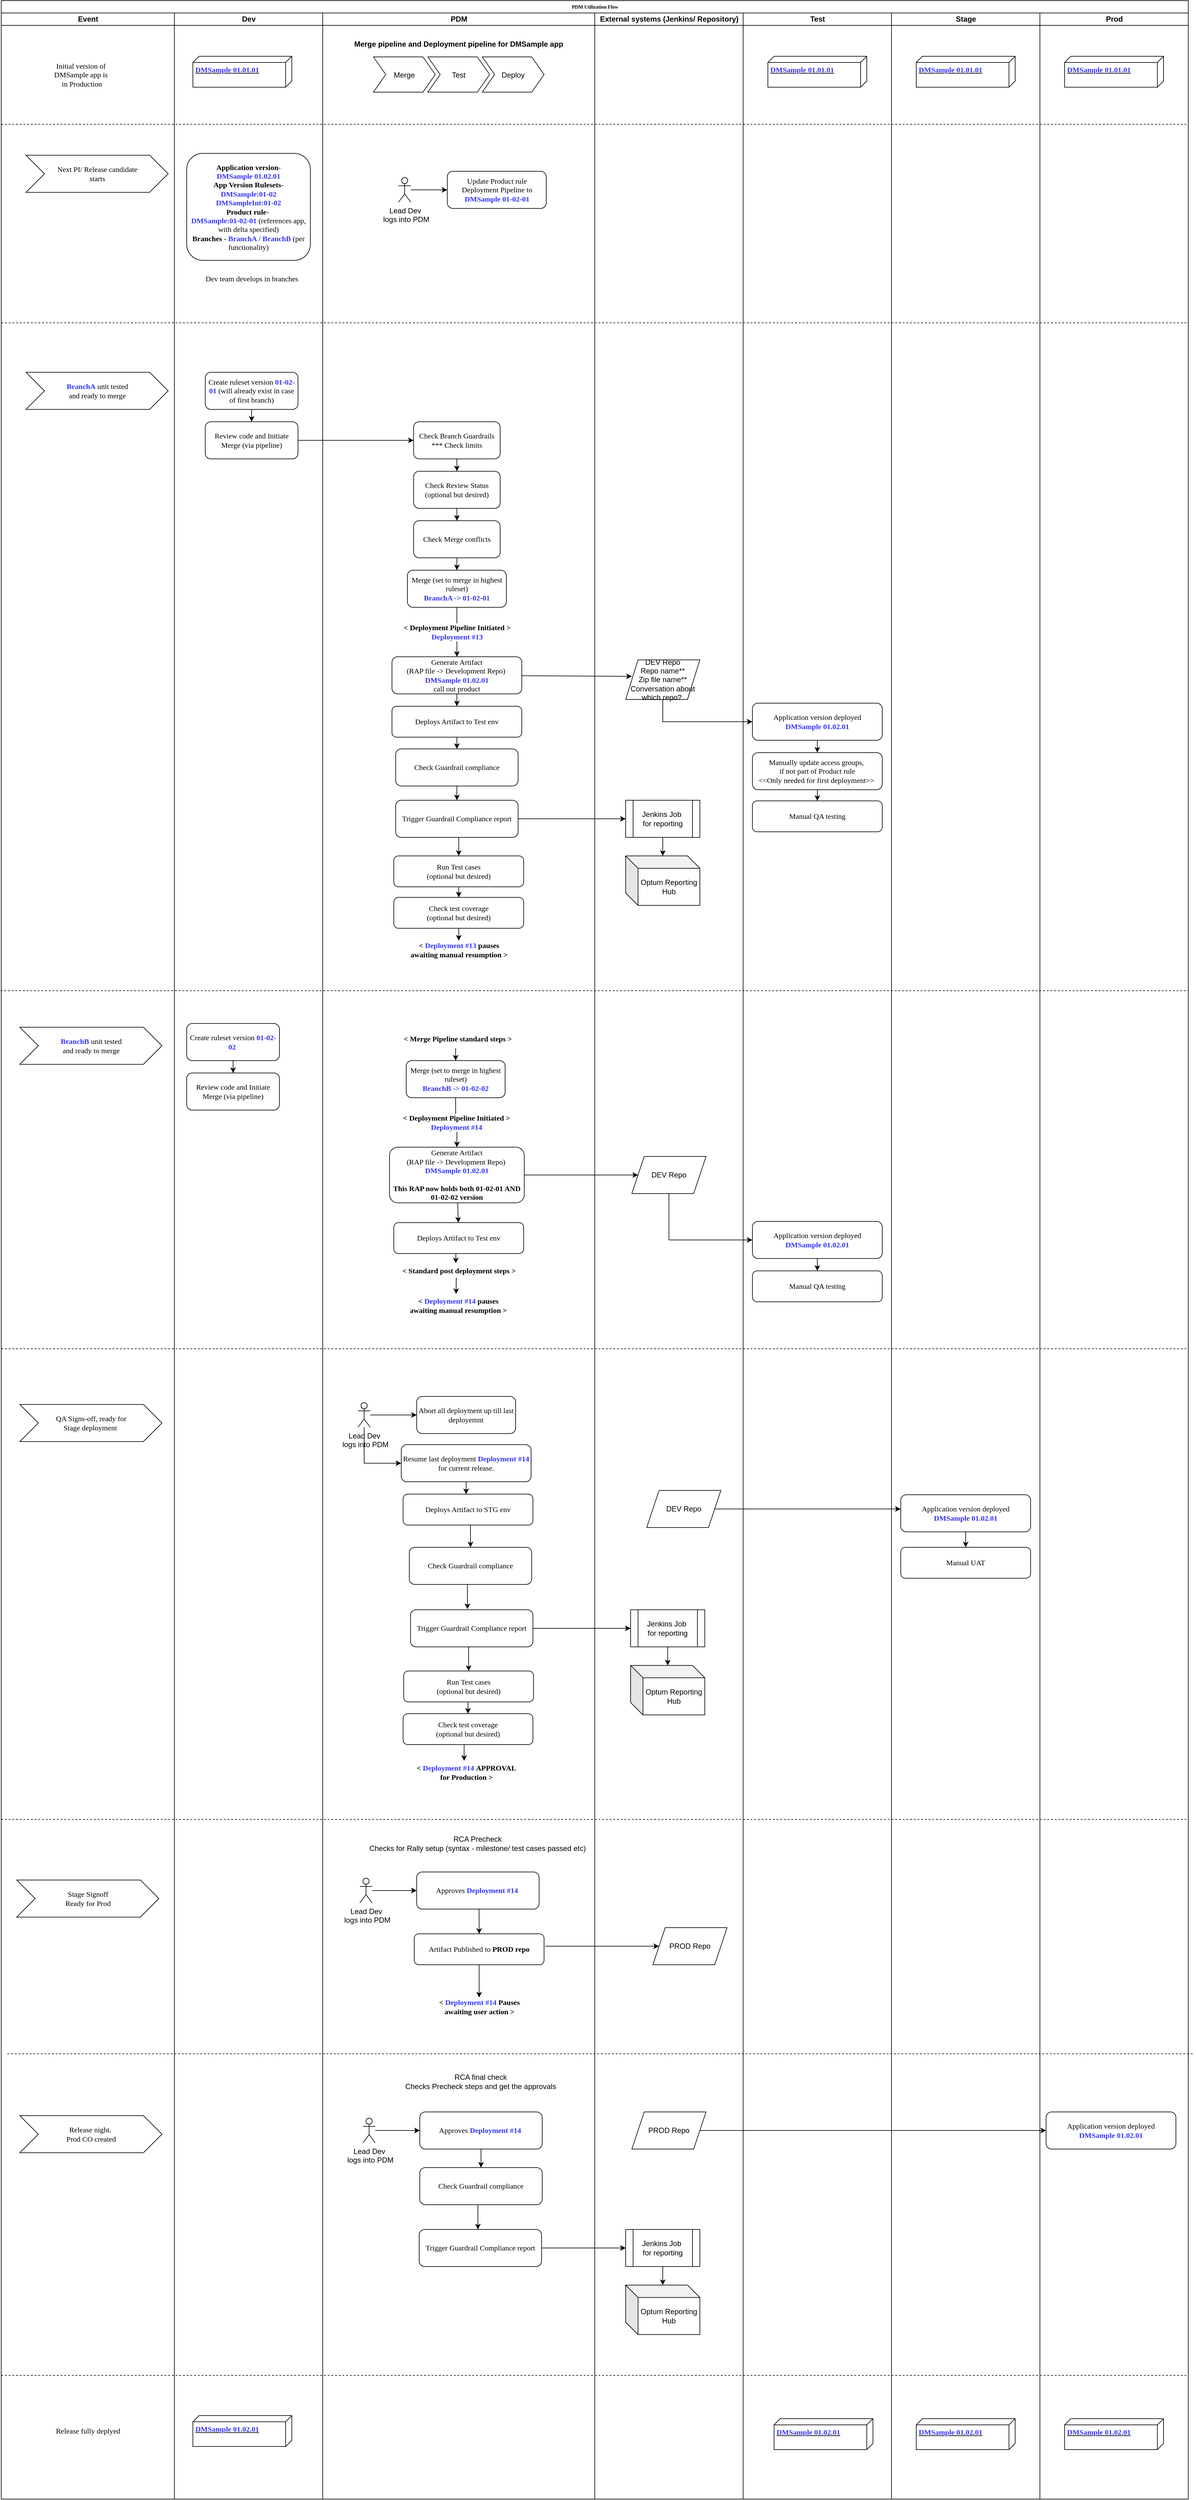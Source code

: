 <mxfile version="14.7.7" type="github" pages="2">
  <diagram name="Page-1" id="74e2e168-ea6b-b213-b513-2b3c1d86103e">
    <mxGraphModel dx="1789" dy="899" grid="1" gridSize="10" guides="1" tooltips="1" connect="1" arrows="1" fold="1" page="1" pageScale="1" pageWidth="1100" pageHeight="850" background="none" math="0" shadow="0">
      <root>
        <mxCell id="0" />
        <mxCell id="1" parent="0" />
        <mxCell id="77e6c97f196da883-1" value="PDM Utilization Flow" style="swimlane;html=1;childLayout=stackLayout;startSize=20;rounded=0;shadow=0;labelBackgroundColor=none;strokeWidth=1;fontFamily=Verdana;fontSize=8;align=center;" parent="1" vertex="1">
          <mxGeometry x="80" y="40" width="1920" height="4040" as="geometry" />
        </mxCell>
        <mxCell id="77e6c97f196da883-2" value="Event" style="swimlane;html=1;startSize=20;" parent="77e6c97f196da883-1" vertex="1">
          <mxGeometry y="20" width="280" height="4020" as="geometry">
            <mxRectangle y="20" width="30" height="4020" as="alternateBounds" />
          </mxGeometry>
        </mxCell>
        <mxCell id="BSpgbqGXFx0anbUjP_QG-4" value="&lt;span style=&quot;font-family: &amp;#34;verdana&amp;#34;&quot;&gt;Next PI/ Release candidate &lt;br&gt;starts&lt;/span&gt;" style="html=1;shadow=0;dashed=0;align=center;verticalAlign=middle;shape=mxgraph.arrows2.arrow;dy=0;dx=30;notch=30;" parent="77e6c97f196da883-2" vertex="1">
          <mxGeometry x="40" y="230" width="230" height="60" as="geometry" />
        </mxCell>
        <mxCell id="BSpgbqGXFx0anbUjP_QG-5" value="&lt;b style=&quot;font-family: &amp;#34;verdana&amp;#34; ; color: rgb(51 , 51 , 255)&quot;&gt;BranchA&lt;/b&gt;&lt;span style=&quot;font-family: &amp;#34;verdana&amp;#34;&quot;&gt;&amp;nbsp;unit tested &lt;br&gt;and ready to merge&lt;/span&gt;" style="html=1;shadow=0;dashed=0;align=center;verticalAlign=middle;shape=mxgraph.arrows2.arrow;dy=0;dx=30;notch=30;" parent="77e6c97f196da883-2" vertex="1">
          <mxGeometry x="40" y="581" width="230" height="60" as="geometry" />
        </mxCell>
        <mxCell id="xMi18xci5wmyxIyWrV37-53" value="&lt;span style=&quot;font-family: &amp;#34;verdana&amp;#34;&quot;&gt;Release night.&amp;nbsp;&lt;/span&gt;&lt;br style=&quot;font-family: &amp;#34;verdana&amp;#34;&quot;&gt;&lt;span style=&quot;font-family: &amp;#34;verdana&amp;#34;&quot;&gt;Prod CO created&lt;/span&gt;" style="html=1;shadow=0;dashed=0;align=center;verticalAlign=middle;shape=mxgraph.arrows2.arrow;dy=0;dx=30;notch=30;" parent="77e6c97f196da883-2" vertex="1">
          <mxGeometry x="30" y="3400" width="230" height="60" as="geometry" />
        </mxCell>
        <mxCell id="xMi18xci5wmyxIyWrV37-52" value="&lt;span style=&quot;font-family: &amp;#34;verdana&amp;#34;&quot;&gt;Stage Signoff&lt;/span&gt;&lt;br style=&quot;font-family: &amp;#34;verdana&amp;#34;&quot;&gt;&lt;span style=&quot;font-family: &amp;#34;verdana&amp;#34;&quot;&gt;Ready for Prod&lt;/span&gt;" style="html=1;shadow=0;dashed=0;align=center;verticalAlign=middle;shape=mxgraph.arrows2.arrow;dy=0;dx=30;notch=30;" parent="77e6c97f196da883-2" vertex="1">
          <mxGeometry x="25" y="3019" width="230" height="60" as="geometry" />
        </mxCell>
        <mxCell id="xMi18xci5wmyxIyWrV37-51" value="&lt;span style=&quot;font-family: &amp;#34;verdana&amp;#34;&quot;&gt;QA Signs-off, ready for &lt;br&gt;Stage deployment&amp;nbsp;&lt;/span&gt;" style="html=1;shadow=0;dashed=0;align=center;verticalAlign=middle;shape=mxgraph.arrows2.arrow;dy=0;dx=30;notch=30;" parent="77e6c97f196da883-2" vertex="1">
          <mxGeometry x="30" y="2250" width="230" height="60" as="geometry" />
        </mxCell>
        <mxCell id="xMi18xci5wmyxIyWrV37-50" value="&lt;b style=&quot;font-family: &amp;#34;verdana&amp;#34; ; color: rgb(51 , 51 , 255)&quot;&gt;BranchB&lt;/b&gt;&lt;span style=&quot;font-family: &amp;#34;verdana&amp;#34;&quot;&gt;&amp;nbsp;unit tested &lt;br&gt;and ready to merge&lt;/span&gt;" style="html=1;shadow=0;dashed=0;align=center;verticalAlign=middle;shape=mxgraph.arrows2.arrow;dy=0;dx=30;notch=30;" parent="77e6c97f196da883-2" vertex="1">
          <mxGeometry x="30" y="1640" width="230" height="60" as="geometry" />
        </mxCell>
        <mxCell id="77e6c97f196da883-3" value="Dev" style="swimlane;html=1;startSize=20;" parent="77e6c97f196da883-1" vertex="1">
          <mxGeometry x="280" y="20" width="240" height="4020" as="geometry" />
        </mxCell>
        <mxCell id="r2t7VLkCKEOsb-qf5IEj-33" value="&lt;span style=&quot;font-size: 12px&quot;&gt;&lt;b&gt;Application version-&lt;/b&gt;&lt;br&gt;&lt;font color=&quot;#3333ff&quot;&gt;&lt;b&gt;DMSample 01.02.01&lt;/b&gt;&lt;/font&gt;&lt;br&gt;&lt;b&gt;App Version Rulesets-&lt;/b&gt; &lt;br&gt;&lt;font color=&quot;#3333ff&quot;&gt;&lt;b&gt;DMSample:01-02&lt;br&gt;DMSampleInt:01-02&lt;/b&gt;&lt;/font&gt;&lt;br&gt;&lt;b&gt;Product rule&lt;/b&gt;-&amp;nbsp;&lt;br&gt;&lt;/span&gt;&lt;span style=&quot;font-size: 12px&quot;&gt;&lt;font color=&quot;#3333ff&quot;&gt;&lt;b&gt;DMSample:01-02-01 &lt;/b&gt;&lt;/font&gt;(references app, with delta specified)&lt;br&gt;&lt;/span&gt;&lt;span style=&quot;font-size: 12px&quot;&gt;&lt;b&gt;Branches&lt;/b&gt; - &lt;font color=&quot;#3333ff&quot;&gt;&lt;b&gt;BranchA / BranchB&lt;/b&gt;&lt;/font&gt; (per functionality)&lt;br&gt;&lt;/span&gt;" style="rounded=1;whiteSpace=wrap;html=1;shadow=0;labelBackgroundColor=none;strokeWidth=1;fontFamily=Verdana;fontSize=8;align=center;" parent="77e6c97f196da883-3" vertex="1">
          <mxGeometry x="20" y="227" width="200" height="173" as="geometry" />
        </mxCell>
        <mxCell id="r2t7VLkCKEOsb-qf5IEj-46" style="edgeStyle=orthogonalEdgeStyle;rounded=0;orthogonalLoop=1;jettySize=auto;html=1;exitX=0.5;exitY=1;exitDx=0;exitDy=0;" parent="77e6c97f196da883-3" source="r2t7VLkCKEOsb-qf5IEj-38" target="r2t7VLkCKEOsb-qf5IEj-40" edge="1">
          <mxGeometry relative="1" as="geometry" />
        </mxCell>
        <mxCell id="r2t7VLkCKEOsb-qf5IEj-38" value="&lt;span style=&quot;font-size: 12px&quot;&gt;Create ruleset version&amp;nbsp;&lt;/span&gt;&lt;b style=&quot;color: rgb(51 , 51 , 255) ; font-size: 12px&quot;&gt;01-02-01&lt;/b&gt;&lt;span style=&quot;font-size: 12px&quot;&gt;&amp;nbsp;(will already exist in case of first branch)&lt;br&gt;&lt;/span&gt;" style="rounded=1;whiteSpace=wrap;html=1;shadow=0;labelBackgroundColor=none;strokeWidth=1;fontFamily=Verdana;fontSize=8;align=center;" parent="77e6c97f196da883-3" vertex="1">
          <mxGeometry x="50" y="581" width="150" height="60" as="geometry" />
        </mxCell>
        <mxCell id="r2t7VLkCKEOsb-qf5IEj-40" value="&lt;span style=&quot;font-size: 12px&quot;&gt;Review code and Initiate Merge (via pipeline)&lt;br&gt;&lt;/span&gt;" style="rounded=1;whiteSpace=wrap;html=1;shadow=0;labelBackgroundColor=none;strokeWidth=1;fontFamily=Verdana;fontSize=8;align=center;" parent="77e6c97f196da883-3" vertex="1">
          <mxGeometry x="50" y="661" width="150" height="60" as="geometry" />
        </mxCell>
        <mxCell id="r2t7VLkCKEOsb-qf5IEj-67" value="" style="endArrow=none;dashed=1;html=1;" parent="77e6c97f196da883-3" edge="1">
          <mxGeometry width="50" height="50" relative="1" as="geometry">
            <mxPoint x="-280" y="501" as="sourcePoint" />
            <mxPoint x="1640" y="501" as="targetPoint" />
          </mxGeometry>
        </mxCell>
        <mxCell id="BSpgbqGXFx0anbUjP_QG-14" value="&lt;b style=&quot;color: rgb(51 , 51 , 255) ; font-family: &amp;#34;verdana&amp;#34; ; text-align: center&quot;&gt;DMSample 01.01.01&lt;/b&gt;" style="verticalAlign=top;align=left;spacingTop=8;spacingLeft=2;spacingRight=12;shape=cube;size=10;direction=south;fontStyle=4;html=1;" parent="77e6c97f196da883-3" vertex="1">
          <mxGeometry x="30" y="70" width="160" height="50" as="geometry" />
        </mxCell>
        <mxCell id="BSpgbqGXFx0anbUjP_QG-27" value="&lt;span style=&quot;font-family: &amp;#34;verdana&amp;#34;&quot;&gt;Dev team develops in branches&lt;/span&gt;" style="text;html=1;align=center;verticalAlign=middle;resizable=0;points=[];autosize=1;strokeColor=none;" parent="77e6c97f196da883-3" vertex="1">
          <mxGeometry x="20" y="420" width="210" height="20" as="geometry" />
        </mxCell>
        <mxCell id="77e6c97f196da883-4" value="PDM" style="swimlane;html=1;startSize=20;" parent="77e6c97f196da883-1" vertex="1">
          <mxGeometry x="520" y="20" width="440" height="4020" as="geometry">
            <mxRectangle x="320" y="20" width="30" height="730" as="alternateBounds" />
          </mxGeometry>
        </mxCell>
        <mxCell id="r2t7VLkCKEOsb-qf5IEj-35" value="&lt;span style=&quot;font-size: 12px&quot;&gt;Update Product rule Deployment Pipeline to &lt;font color=&quot;#3333ff&quot;&gt;&lt;b&gt;DMSample 01-02-01&lt;/b&gt;&lt;/font&gt;&lt;br&gt;&lt;/span&gt;" style="rounded=1;whiteSpace=wrap;html=1;shadow=0;labelBackgroundColor=none;strokeWidth=1;fontFamily=Verdana;fontSize=8;align=center;" parent="77e6c97f196da883-4" vertex="1">
          <mxGeometry x="201.5" y="256" width="160" height="60" as="geometry" />
        </mxCell>
        <mxCell id="r2t7VLkCKEOsb-qf5IEj-53" style="edgeStyle=orthogonalEdgeStyle;rounded=0;orthogonalLoop=1;jettySize=auto;html=1;exitX=0.5;exitY=1;exitDx=0;exitDy=0;entryX=0.5;entryY=0;entryDx=0;entryDy=0;" parent="77e6c97f196da883-4" source="r2t7VLkCKEOsb-qf5IEj-39" target="r2t7VLkCKEOsb-qf5IEj-41" edge="1">
          <mxGeometry relative="1" as="geometry" />
        </mxCell>
        <mxCell id="r2t7VLkCKEOsb-qf5IEj-39" value="&lt;span style=&quot;font-size: 12px&quot;&gt;Check Branch Guardrails&lt;br&gt;*** Check limits&lt;br&gt;&lt;/span&gt;" style="rounded=1;whiteSpace=wrap;html=1;shadow=0;labelBackgroundColor=none;strokeWidth=1;fontFamily=Verdana;fontSize=8;align=center;" parent="77e6c97f196da883-4" vertex="1">
          <mxGeometry x="147" y="661" width="140" height="60" as="geometry" />
        </mxCell>
        <mxCell id="r2t7VLkCKEOsb-qf5IEj-54" style="edgeStyle=orthogonalEdgeStyle;rounded=0;orthogonalLoop=1;jettySize=auto;html=1;exitX=0.5;exitY=1;exitDx=0;exitDy=0;entryX=0.5;entryY=0;entryDx=0;entryDy=0;" parent="77e6c97f196da883-4" source="r2t7VLkCKEOsb-qf5IEj-41" target="r2t7VLkCKEOsb-qf5IEj-42" edge="1">
          <mxGeometry relative="1" as="geometry" />
        </mxCell>
        <mxCell id="r2t7VLkCKEOsb-qf5IEj-41" value="&lt;span style=&quot;font-size: 12px&quot;&gt;Check Review Status (optional but desired)&lt;/span&gt;" style="rounded=1;whiteSpace=wrap;html=1;shadow=0;labelBackgroundColor=none;strokeWidth=1;fontFamily=Verdana;fontSize=8;align=center;" parent="77e6c97f196da883-4" vertex="1">
          <mxGeometry x="147" y="741" width="140" height="60" as="geometry" />
        </mxCell>
        <mxCell id="r2t7VLkCKEOsb-qf5IEj-48" value="&lt;font face=&quot;Verdana&quot; style=&quot;font-size: 12px&quot;&gt;&lt;b&gt;&amp;lt; Deployment Pipeline Initiated &amp;gt;&lt;font color=&quot;#3333ff&quot; style=&quot;font-size: 12px&quot;&gt;&lt;br&gt;Deployment #13&lt;/font&gt;&lt;/b&gt;&lt;/font&gt;" style="edgeStyle=orthogonalEdgeStyle;rounded=0;orthogonalLoop=1;jettySize=auto;html=1;exitX=0.5;exitY=1;exitDx=0;exitDy=0;" parent="77e6c97f196da883-4" source="r2t7VLkCKEOsb-qf5IEj-43" target="r2t7VLkCKEOsb-qf5IEj-44" edge="1">
          <mxGeometry relative="1" as="geometry" />
        </mxCell>
        <mxCell id="r2t7VLkCKEOsb-qf5IEj-43" value="&lt;span style=&quot;font-size: 12px&quot;&gt;Merge (set to merge in highest ruleset)&lt;br&gt;&lt;/span&gt;&lt;b style=&quot;color: rgb(51 , 51 , 255) ; font-size: 12px&quot;&gt;BranchA -&amp;gt;&amp;nbsp;&lt;/b&gt;&lt;b style=&quot;color: rgb(51 , 51 , 255) ; font-size: 12px&quot;&gt;01-02-01&lt;/b&gt;&lt;span style=&quot;font-size: 12px&quot;&gt;&lt;br&gt;&lt;/span&gt;" style="rounded=1;whiteSpace=wrap;html=1;shadow=0;labelBackgroundColor=none;strokeWidth=1;fontFamily=Verdana;fontSize=8;align=center;" parent="77e6c97f196da883-4" vertex="1">
          <mxGeometry x="137" y="901" width="160" height="60" as="geometry" />
        </mxCell>
        <mxCell id="r2t7VLkCKEOsb-qf5IEj-55" style="edgeStyle=orthogonalEdgeStyle;rounded=0;orthogonalLoop=1;jettySize=auto;html=1;exitX=0.5;exitY=1;exitDx=0;exitDy=0;entryX=0.5;entryY=0;entryDx=0;entryDy=0;" parent="77e6c97f196da883-4" source="r2t7VLkCKEOsb-qf5IEj-42" target="r2t7VLkCKEOsb-qf5IEj-43" edge="1">
          <mxGeometry relative="1" as="geometry" />
        </mxCell>
        <mxCell id="r2t7VLkCKEOsb-qf5IEj-42" value="&lt;span style=&quot;font-size: 12px&quot;&gt;Check Merge conflicts&lt;/span&gt;" style="rounded=1;whiteSpace=wrap;html=1;shadow=0;labelBackgroundColor=none;strokeWidth=1;fontFamily=Verdana;fontSize=8;align=center;" parent="77e6c97f196da883-4" vertex="1">
          <mxGeometry x="147" y="821" width="140" height="60" as="geometry" />
        </mxCell>
        <mxCell id="r2t7VLkCKEOsb-qf5IEj-50" style="edgeStyle=orthogonalEdgeStyle;rounded=0;orthogonalLoop=1;jettySize=auto;html=1;exitX=0.5;exitY=1;exitDx=0;exitDy=0;entryX=0.5;entryY=0;entryDx=0;entryDy=0;" parent="77e6c97f196da883-4" source="r2t7VLkCKEOsb-qf5IEj-44" target="r2t7VLkCKEOsb-qf5IEj-45" edge="1">
          <mxGeometry relative="1" as="geometry" />
        </mxCell>
        <mxCell id="r2t7VLkCKEOsb-qf5IEj-44" value="&lt;span style=&quot;font-size: 12px&quot;&gt;Generate Artifact &lt;br&gt;(RAP file -&amp;gt; Development Repo)&amp;nbsp;&lt;br&gt;&lt;/span&gt;&lt;b style=&quot;color: rgb(51 , 51 , 255) ; font-size: 12px&quot;&gt;DMSample 01.02.01&lt;br&gt;&lt;/b&gt;&lt;span style=&quot;font-size: 12px&quot;&gt;call out product&lt;br&gt;&lt;/span&gt;" style="rounded=1;whiteSpace=wrap;html=1;shadow=0;labelBackgroundColor=none;strokeWidth=1;fontFamily=Verdana;fontSize=8;align=center;" parent="77e6c97f196da883-4" vertex="1">
          <mxGeometry x="112" y="1041" width="210" height="60" as="geometry" />
        </mxCell>
        <mxCell id="xMi18xci5wmyxIyWrV37-40" style="edgeStyle=orthogonalEdgeStyle;rounded=0;orthogonalLoop=1;jettySize=auto;html=1;exitX=0.5;exitY=1;exitDx=0;exitDy=0;entryX=0.5;entryY=0;entryDx=0;entryDy=0;" parent="77e6c97f196da883-4" source="r2t7VLkCKEOsb-qf5IEj-45" target="xMi18xci5wmyxIyWrV37-34" edge="1">
          <mxGeometry relative="1" as="geometry" />
        </mxCell>
        <mxCell id="r2t7VLkCKEOsb-qf5IEj-45" value="&lt;span style=&quot;font-size: 12px&quot;&gt;Deploys Artifact to Test env&lt;br&gt;&lt;/span&gt;" style="rounded=1;whiteSpace=wrap;html=1;shadow=0;labelBackgroundColor=none;strokeWidth=1;fontFamily=Verdana;fontSize=8;align=center;" parent="77e6c97f196da883-4" vertex="1">
          <mxGeometry x="112" y="1121" width="210" height="50" as="geometry" />
        </mxCell>
        <mxCell id="r2t7VLkCKEOsb-qf5IEj-52" style="edgeStyle=orthogonalEdgeStyle;rounded=0;orthogonalLoop=1;jettySize=auto;html=1;exitX=0.5;exitY=1;exitDx=0;exitDy=0;entryX=0.5;entryY=0;entryDx=0;entryDy=0;" parent="77e6c97f196da883-4" source="r2t7VLkCKEOsb-qf5IEj-47" target="r2t7VLkCKEOsb-qf5IEj-49" edge="1">
          <mxGeometry relative="1" as="geometry" />
        </mxCell>
        <mxCell id="r2t7VLkCKEOsb-qf5IEj-47" value="&lt;span style=&quot;font-size: 12px&quot;&gt;Run Test cases &lt;br&gt;(optional but desired)&lt;br&gt;&lt;/span&gt;" style="rounded=1;whiteSpace=wrap;html=1;shadow=0;labelBackgroundColor=none;strokeWidth=1;fontFamily=Verdana;fontSize=8;align=center;" parent="77e6c97f196da883-4" vertex="1">
          <mxGeometry x="115" y="1363" width="210" height="50" as="geometry" />
        </mxCell>
        <mxCell id="xMi18xci5wmyxIyWrV37-39" style="edgeStyle=orthogonalEdgeStyle;rounded=0;orthogonalLoop=1;jettySize=auto;html=1;exitX=0.5;exitY=1;exitDx=0;exitDy=0;" parent="77e6c97f196da883-4" source="r2t7VLkCKEOsb-qf5IEj-49" target="r2t7VLkCKEOsb-qf5IEj-61" edge="1">
          <mxGeometry relative="1" as="geometry" />
        </mxCell>
        <mxCell id="r2t7VLkCKEOsb-qf5IEj-49" value="&lt;span style=&quot;font-size: 12px&quot;&gt;Check test coverage &lt;br&gt;(optional but desired)&lt;br&gt;&lt;/span&gt;" style="rounded=1;whiteSpace=wrap;html=1;shadow=0;labelBackgroundColor=none;strokeWidth=1;fontFamily=Verdana;fontSize=8;align=center;" parent="77e6c97f196da883-4" vertex="1">
          <mxGeometry x="115" y="1430" width="210" height="50" as="geometry" />
        </mxCell>
        <mxCell id="r2t7VLkCKEOsb-qf5IEj-96" value="&lt;font face=&quot;Verdana&quot;&gt;&lt;b&gt;&amp;lt; Merge Pipeline standard steps &amp;gt;&lt;/b&gt;&lt;/font&gt;" style="text;html=1;align=center;verticalAlign=middle;resizable=0;points=[];autosize=1;strokeColor=none;" parent="77e6c97f196da883-4" vertex="1">
          <mxGeometry x="93" y="1649" width="250" height="20" as="geometry" />
        </mxCell>
        <mxCell id="r2t7VLkCKEOsb-qf5IEj-79" value="&lt;span style=&quot;font-size: 12px&quot;&gt;Merge (set to merge in highest ruleset)&lt;br&gt;&lt;/span&gt;&lt;b style=&quot;color: rgb(51 , 51 , 255) ; font-size: 12px&quot;&gt;BranchB -&amp;gt;&amp;nbsp;&lt;/b&gt;&lt;b style=&quot;color: rgb(51 , 51 , 255) ; font-size: 12px&quot;&gt;01-02-02&lt;/b&gt;&lt;span style=&quot;font-size: 12px&quot;&gt;&lt;br&gt;&lt;/span&gt;" style="rounded=1;whiteSpace=wrap;html=1;shadow=0;labelBackgroundColor=none;strokeWidth=1;fontFamily=Verdana;fontSize=8;align=center;" parent="77e6c97f196da883-4" vertex="1">
          <mxGeometry x="135" y="1694" width="160" height="60" as="geometry" />
        </mxCell>
        <mxCell id="r2t7VLkCKEOsb-qf5IEj-80" style="edgeStyle=orthogonalEdgeStyle;rounded=0;orthogonalLoop=1;jettySize=auto;html=1;exitX=0.5;exitY=1;exitDx=0;exitDy=0;entryX=0.5;entryY=0;entryDx=0;entryDy=0;" parent="77e6c97f196da883-4" target="r2t7VLkCKEOsb-qf5IEj-79" edge="1">
          <mxGeometry relative="1" as="geometry">
            <mxPoint x="215" y="1674" as="sourcePoint" />
          </mxGeometry>
        </mxCell>
        <mxCell id="r2t7VLkCKEOsb-qf5IEj-103" style="edgeStyle=none;rounded=0;orthogonalLoop=1;jettySize=auto;html=1;" parent="77e6c97f196da883-4" source="r2t7VLkCKEOsb-qf5IEj-83" target="r2t7VLkCKEOsb-qf5IEj-98" edge="1">
          <mxGeometry relative="1" as="geometry" />
        </mxCell>
        <mxCell id="r2t7VLkCKEOsb-qf5IEj-83" value="&lt;span style=&quot;font-size: 12px&quot;&gt;Generate Artifact &lt;br&gt;(RAP file -&amp;gt; Development Repo)&amp;nbsp;&lt;br&gt;&lt;/span&gt;&lt;b style=&quot;color: rgb(51 , 51 , 255) ; font-size: 12px&quot;&gt;DMSample 01.02.01&lt;br&gt;&lt;/b&gt;&lt;span style=&quot;font-size: 12px&quot;&gt;&lt;br&gt;&lt;b&gt;This RAP now holds both 01-02-01 AND 01-02-02 version&lt;/b&gt;&lt;br&gt;&lt;/span&gt;" style="rounded=1;whiteSpace=wrap;html=1;shadow=0;labelBackgroundColor=none;strokeWidth=1;fontFamily=Verdana;fontSize=8;align=center;" parent="77e6c97f196da883-4" vertex="1">
          <mxGeometry x="108" y="1834" width="218" height="90" as="geometry" />
        </mxCell>
        <mxCell id="r2t7VLkCKEOsb-qf5IEj-78" value="&lt;font face=&quot;Verdana&quot; style=&quot;font-size: 12px&quot;&gt;&lt;b&gt;&amp;lt; Deployment Pipeline Initiated &amp;gt;&lt;font color=&quot;#3333ff&quot; style=&quot;font-size: 12px&quot;&gt;&lt;br&gt;Deployment #14&lt;/font&gt;&lt;/b&gt;&lt;/font&gt;" style="edgeStyle=orthogonalEdgeStyle;rounded=0;orthogonalLoop=1;jettySize=auto;html=1;exitX=0.5;exitY=1;exitDx=0;exitDy=0;" parent="77e6c97f196da883-4" source="r2t7VLkCKEOsb-qf5IEj-79" target="r2t7VLkCKEOsb-qf5IEj-83" edge="1">
          <mxGeometry relative="1" as="geometry" />
        </mxCell>
        <mxCell id="r2t7VLkCKEOsb-qf5IEj-94" value="&lt;b&gt;&lt;font face=&quot;Verdana&quot;&gt;&amp;lt;&amp;nbsp;&lt;font color=&quot;#3333ff&quot;&gt;Deployment #14&lt;/font&gt;&amp;nbsp;pauses &lt;br&gt;awaiting manual resumption &amp;gt;&lt;/font&gt;&lt;/b&gt;" style="text;html=1;align=center;verticalAlign=middle;resizable=0;points=[];autosize=1;strokeColor=none;" parent="77e6c97f196da883-4" vertex="1">
          <mxGeometry x="109" y="2075" width="220" height="30" as="geometry" />
        </mxCell>
        <mxCell id="r2t7VLkCKEOsb-qf5IEj-95" style="edgeStyle=orthogonalEdgeStyle;rounded=0;orthogonalLoop=1;jettySize=auto;html=1;exitX=0.5;exitY=1;exitDx=0;exitDy=0;entryX=0.485;entryY=-0.124;entryDx=0;entryDy=0;entryPerimeter=0;" parent="77e6c97f196da883-4" target="r2t7VLkCKEOsb-qf5IEj-94" edge="1">
          <mxGeometry relative="1" as="geometry">
            <mxPoint x="216" y="2065" as="targetPoint" />
            <mxPoint x="216" y="2045" as="sourcePoint" />
          </mxGeometry>
        </mxCell>
        <mxCell id="r2t7VLkCKEOsb-qf5IEj-97" value="&lt;font face=&quot;Verdana&quot;&gt;&lt;b&gt;&amp;lt; Standard post deployment&amp;nbsp;steps &amp;gt;&lt;/b&gt;&lt;/font&gt;" style="text;html=1;align=center;verticalAlign=middle;resizable=0;points=[];autosize=1;strokeColor=none;" parent="77e6c97f196da883-4" vertex="1">
          <mxGeometry x="90" y="2024" width="260" height="20" as="geometry" />
        </mxCell>
        <mxCell id="xMi18xci5wmyxIyWrV37-43" style="edgeStyle=orthogonalEdgeStyle;rounded=0;orthogonalLoop=1;jettySize=auto;html=1;exitX=0.5;exitY=1;exitDx=0;exitDy=0;entryX=0.482;entryY=-0.117;entryDx=0;entryDy=0;entryPerimeter=0;" parent="77e6c97f196da883-4" source="r2t7VLkCKEOsb-qf5IEj-98" target="r2t7VLkCKEOsb-qf5IEj-97" edge="1">
          <mxGeometry relative="1" as="geometry" />
        </mxCell>
        <mxCell id="r2t7VLkCKEOsb-qf5IEj-98" value="&lt;span style=&quot;font-size: 12px&quot;&gt;Deploys Artifact to Test env&lt;br&gt;&lt;/span&gt;" style="rounded=1;whiteSpace=wrap;html=1;shadow=0;labelBackgroundColor=none;strokeWidth=1;fontFamily=Verdana;fontSize=8;align=center;" parent="77e6c97f196da883-4" vertex="1">
          <mxGeometry x="115" y="1956" width="210" height="50" as="geometry" />
        </mxCell>
        <mxCell id="r2t7VLkCKEOsb-qf5IEj-119" style="edgeStyle=none;rounded=0;orthogonalLoop=1;jettySize=auto;html=1;entryX=0;entryY=0.5;entryDx=0;entryDy=0;" parent="77e6c97f196da883-4" source="r2t7VLkCKEOsb-qf5IEj-113" target="r2t7VLkCKEOsb-qf5IEj-35" edge="1">
          <mxGeometry relative="1" as="geometry" />
        </mxCell>
        <mxCell id="r2t7VLkCKEOsb-qf5IEj-113" value="Lead Dev&lt;br&gt;&amp;nbsp;logs into PDM" style="shape=umlActor;verticalLabelPosition=bottom;verticalAlign=top;html=1;outlineConnect=0;" parent="77e6c97f196da883-4" vertex="1">
          <mxGeometry x="122.5" y="266" width="20" height="40" as="geometry" />
        </mxCell>
        <mxCell id="r2t7VLkCKEOsb-qf5IEj-108" value="&lt;span style=&quot;font-size: 12px&quot;&gt;Resume last deployment&amp;nbsp;&lt;/span&gt;&lt;b style=&quot;font-family: &amp;#34;helvetica&amp;#34; ; font-size: 12px&quot;&gt;&lt;font face=&quot;Verdana&quot;&gt;&lt;font color=&quot;#3333ff&quot;&gt;Deployment #14&lt;/font&gt;&lt;/font&gt;&lt;/b&gt;&lt;span style=&quot;font-size: 12px&quot;&gt;&lt;br&gt;for current release.&lt;br&gt;&lt;/span&gt;" style="rounded=1;whiteSpace=wrap;html=1;shadow=0;labelBackgroundColor=none;strokeWidth=1;fontFamily=Verdana;fontSize=8;align=center;" parent="77e6c97f196da883-4" vertex="1">
          <mxGeometry x="127" y="2315" width="210" height="60" as="geometry" />
        </mxCell>
        <mxCell id="r2t7VLkCKEOsb-qf5IEj-110" value="&lt;span style=&quot;font-size: 12px&quot;&gt;Run Test cases &lt;br&gt;(optional but desired)&lt;br&gt;&lt;/span&gt;" style="rounded=1;whiteSpace=wrap;html=1;shadow=0;labelBackgroundColor=none;strokeWidth=1;fontFamily=Verdana;fontSize=8;align=center;" parent="77e6c97f196da883-4" vertex="1">
          <mxGeometry x="131" y="2681" width="210" height="50" as="geometry" />
        </mxCell>
        <mxCell id="r2t7VLkCKEOsb-qf5IEj-107" style="edgeStyle=orthogonalEdgeStyle;rounded=0;orthogonalLoop=1;jettySize=auto;html=1;exitX=0.5;exitY=1;exitDx=0;exitDy=0;" parent="77e6c97f196da883-4" source="r2t7VLkCKEOsb-qf5IEj-108" edge="1">
          <mxGeometry relative="1" as="geometry">
            <mxPoint x="232" y="2395" as="targetPoint" />
          </mxGeometry>
        </mxCell>
        <mxCell id="r2t7VLkCKEOsb-qf5IEj-111" value="&lt;span style=&quot;font-size: 12px&quot;&gt;Check test coverage &lt;br&gt;(optional but desired)&lt;br&gt;&lt;/span&gt;" style="rounded=1;whiteSpace=wrap;html=1;shadow=0;labelBackgroundColor=none;strokeWidth=1;fontFamily=Verdana;fontSize=8;align=center;" parent="77e6c97f196da883-4" vertex="1">
          <mxGeometry x="130" y="2750" width="210" height="50" as="geometry" />
        </mxCell>
        <mxCell id="r2t7VLkCKEOsb-qf5IEj-109" style="edgeStyle=orthogonalEdgeStyle;rounded=0;orthogonalLoop=1;jettySize=auto;html=1;exitX=0.5;exitY=1;exitDx=0;exitDy=0;entryX=0.5;entryY=0;entryDx=0;entryDy=0;" parent="77e6c97f196da883-4" source="r2t7VLkCKEOsb-qf5IEj-110" target="r2t7VLkCKEOsb-qf5IEj-111" edge="1">
          <mxGeometry relative="1" as="geometry" />
        </mxCell>
        <mxCell id="r2t7VLkCKEOsb-qf5IEj-116" value="&lt;span style=&quot;font-size: 12px&quot;&gt;Abort all deployment up till last deployemnt&lt;br&gt;&lt;/span&gt;" style="rounded=1;whiteSpace=wrap;html=1;shadow=0;labelBackgroundColor=none;strokeWidth=1;fontFamily=Verdana;fontSize=8;align=center;" parent="77e6c97f196da883-4" vertex="1">
          <mxGeometry x="152" y="2237" width="160" height="60" as="geometry" />
        </mxCell>
        <mxCell id="r2t7VLkCKEOsb-qf5IEj-122" style="edgeStyle=none;rounded=0;orthogonalLoop=1;jettySize=auto;html=1;entryX=0;entryY=0.5;entryDx=0;entryDy=0;" parent="77e6c97f196da883-4" source="r2t7VLkCKEOsb-qf5IEj-118" target="r2t7VLkCKEOsb-qf5IEj-116" edge="1">
          <mxGeometry relative="1" as="geometry" />
        </mxCell>
        <mxCell id="r2t7VLkCKEOsb-qf5IEj-127" style="edgeStyle=none;rounded=0;orthogonalLoop=1;jettySize=auto;html=1;entryX=0;entryY=0.5;entryDx=0;entryDy=0;" parent="77e6c97f196da883-4" source="r2t7VLkCKEOsb-qf5IEj-118" target="r2t7VLkCKEOsb-qf5IEj-108" edge="1">
          <mxGeometry relative="1" as="geometry">
            <Array as="points">
              <mxPoint x="67" y="2345" />
            </Array>
          </mxGeometry>
        </mxCell>
        <mxCell id="r2t7VLkCKEOsb-qf5IEj-118" value="Lead Dev&lt;br&gt;&amp;nbsp;logs into PDM" style="shape=umlActor;verticalLabelPosition=bottom;verticalAlign=top;html=1;outlineConnect=0;" parent="77e6c97f196da883-4" vertex="1">
          <mxGeometry x="57" y="2247" width="20" height="40" as="geometry" />
        </mxCell>
        <mxCell id="xMi18xci5wmyxIyWrV37-47" style="edgeStyle=orthogonalEdgeStyle;rounded=0;orthogonalLoop=1;jettySize=auto;html=1;exitX=0.5;exitY=1;exitDx=0;exitDy=0;entryX=0.5;entryY=0;entryDx=0;entryDy=0;" parent="77e6c97f196da883-4" source="r2t7VLkCKEOsb-qf5IEj-129" target="xMi18xci5wmyxIyWrV37-26" edge="1">
          <mxGeometry relative="1" as="geometry" />
        </mxCell>
        <mxCell id="r2t7VLkCKEOsb-qf5IEj-129" value="&lt;span style=&quot;font-size: 12px&quot;&gt;Deploys Artifact to STG env&lt;br&gt;&lt;/span&gt;" style="rounded=1;whiteSpace=wrap;html=1;shadow=0;labelBackgroundColor=none;strokeWidth=1;fontFamily=Verdana;fontSize=8;align=center;" parent="77e6c97f196da883-4" vertex="1">
          <mxGeometry x="130" y="2395" width="210" height="50" as="geometry" />
        </mxCell>
        <mxCell id="r2t7VLkCKEOsb-qf5IEj-145" value="&lt;b&gt;&lt;font face=&quot;Verdana&quot;&gt;&amp;lt;&amp;nbsp;&lt;font color=&quot;#3333ff&quot;&gt;Deployment #14&lt;/font&gt;&amp;nbsp;APPROVAL&lt;br&gt;for Production &amp;gt;&lt;/font&gt;&lt;/b&gt;" style="text;html=1;align=center;verticalAlign=middle;resizable=0;points=[];autosize=1;strokeColor=none;" parent="77e6c97f196da883-4" vertex="1">
          <mxGeometry x="122" y="2830" width="220" height="30" as="geometry" />
        </mxCell>
        <mxCell id="r2t7VLkCKEOsb-qf5IEj-146" style="edgeStyle=orthogonalEdgeStyle;rounded=0;orthogonalLoop=1;jettySize=auto;html=1;exitX=0.5;exitY=1;exitDx=0;exitDy=0;entryX=0.485;entryY=-0.124;entryDx=0;entryDy=0;entryPerimeter=0;" parent="77e6c97f196da883-4" target="r2t7VLkCKEOsb-qf5IEj-145" edge="1">
          <mxGeometry relative="1" as="geometry">
            <mxPoint x="-328" y="2760" as="targetPoint" />
            <mxPoint x="232" y="2800" as="sourcePoint" />
          </mxGeometry>
        </mxCell>
        <mxCell id="r2t7VLkCKEOsb-qf5IEj-163" style="edgeStyle=none;rounded=0;orthogonalLoop=1;jettySize=auto;html=1;entryX=0.5;entryY=0;entryDx=0;entryDy=0;" parent="77e6c97f196da883-4" target="r2t7VLkCKEOsb-qf5IEj-162" edge="1">
          <mxGeometry relative="1" as="geometry">
            <mxPoint x="252.895" y="3066" as="sourcePoint" />
            <mxPoint x="255.421" y="3106" as="targetPoint" />
          </mxGeometry>
        </mxCell>
        <mxCell id="r2t7VLkCKEOsb-qf5IEj-158" value="&lt;span style=&quot;font-size: 12px&quot;&gt;Approves&amp;nbsp;&lt;/span&gt;&lt;b style=&quot;font-family: &amp;#34;helvetica&amp;#34; ; font-size: 12px&quot;&gt;&lt;font face=&quot;Verdana&quot;&gt;&lt;font color=&quot;#3333ff&quot;&gt;Deployment #14&lt;/font&gt;&lt;/font&gt;&lt;/b&gt;&lt;span style=&quot;font-size: 12px&quot;&gt;&amp;nbsp;&lt;br&gt;&lt;/span&gt;" style="rounded=1;whiteSpace=wrap;html=1;shadow=0;labelBackgroundColor=none;strokeWidth=1;fontFamily=Verdana;fontSize=8;align=center;" parent="77e6c97f196da883-4" vertex="1">
          <mxGeometry x="152" y="3006" width="198" height="60" as="geometry" />
        </mxCell>
        <mxCell id="r2t7VLkCKEOsb-qf5IEj-159" style="edgeStyle=none;rounded=0;orthogonalLoop=1;jettySize=auto;html=1;entryX=0;entryY=0.5;entryDx=0;entryDy=0;" parent="77e6c97f196da883-4" source="r2t7VLkCKEOsb-qf5IEj-160" target="r2t7VLkCKEOsb-qf5IEj-158" edge="1">
          <mxGeometry relative="1" as="geometry" />
        </mxCell>
        <mxCell id="r2t7VLkCKEOsb-qf5IEj-160" value="Lead Dev&lt;br&gt;&amp;nbsp;logs into PDM" style="shape=umlActor;verticalLabelPosition=bottom;verticalAlign=top;html=1;outlineConnect=0;" parent="77e6c97f196da883-4" vertex="1">
          <mxGeometry x="60" y="3016" width="20" height="40" as="geometry" />
        </mxCell>
        <mxCell id="r2t7VLkCKEOsb-qf5IEj-161" value="&lt;b&gt;&lt;font face=&quot;Verdana&quot;&gt;&amp;lt;&amp;nbsp;&lt;font color=&quot;#3333ff&quot;&gt;Deployment #14&lt;/font&gt;&amp;nbsp;Pauses &lt;br&gt;awaiting user action&amp;nbsp;&amp;gt;&lt;/font&gt;&lt;/b&gt;" style="text;html=1;align=center;verticalAlign=middle;resizable=0;points=[];autosize=1;strokeColor=none;" parent="77e6c97f196da883-4" vertex="1">
          <mxGeometry x="158" y="3209" width="190" height="30" as="geometry" />
        </mxCell>
        <mxCell id="xMi18xci5wmyxIyWrV37-49" style="edgeStyle=orthogonalEdgeStyle;rounded=0;orthogonalLoop=1;jettySize=auto;html=1;exitX=0.5;exitY=1;exitDx=0;exitDy=0;" parent="77e6c97f196da883-4" source="r2t7VLkCKEOsb-qf5IEj-162" target="r2t7VLkCKEOsb-qf5IEj-161" edge="1">
          <mxGeometry relative="1" as="geometry" />
        </mxCell>
        <mxCell id="r2t7VLkCKEOsb-qf5IEj-162" value="&lt;span style=&quot;font-size: 12px&quot;&gt;Artifact Published to &lt;b&gt;PROD repo&lt;/b&gt;&lt;br&gt;&lt;/span&gt;" style="rounded=1;whiteSpace=wrap;html=1;shadow=0;labelBackgroundColor=none;strokeWidth=1;fontFamily=Verdana;fontSize=8;align=center;" parent="77e6c97f196da883-4" vertex="1">
          <mxGeometry x="148" y="3106" width="210" height="50" as="geometry" />
        </mxCell>
        <mxCell id="r2t7VLkCKEOsb-qf5IEj-169" value="&lt;span style=&quot;font-size: 12px&quot;&gt;Approves&amp;nbsp;&lt;/span&gt;&lt;b style=&quot;font-family: &amp;#34;helvetica&amp;#34; ; font-size: 12px&quot;&gt;&lt;font face=&quot;Verdana&quot;&gt;&lt;font color=&quot;#3333ff&quot;&gt;Deployment #14&lt;/font&gt;&lt;/font&gt;&lt;/b&gt;&lt;span style=&quot;font-size: 12px&quot;&gt;&amp;nbsp;&lt;br&gt;&lt;/span&gt;" style="rounded=1;whiteSpace=wrap;html=1;shadow=0;labelBackgroundColor=none;strokeWidth=1;fontFamily=Verdana;fontSize=8;align=center;" parent="77e6c97f196da883-4" vertex="1">
          <mxGeometry x="157" y="3394" width="198" height="60" as="geometry" />
        </mxCell>
        <mxCell id="r2t7VLkCKEOsb-qf5IEj-170" style="edgeStyle=none;rounded=0;orthogonalLoop=1;jettySize=auto;html=1;entryX=0;entryY=0.5;entryDx=0;entryDy=0;" parent="77e6c97f196da883-4" source="r2t7VLkCKEOsb-qf5IEj-171" target="r2t7VLkCKEOsb-qf5IEj-169" edge="1">
          <mxGeometry relative="1" as="geometry" />
        </mxCell>
        <mxCell id="r2t7VLkCKEOsb-qf5IEj-171" value="Lead Dev&lt;br&gt;&amp;nbsp;logs into PDM" style="shape=umlActor;verticalLabelPosition=bottom;verticalAlign=top;html=1;outlineConnect=0;" parent="77e6c97f196da883-4" vertex="1">
          <mxGeometry x="65" y="3404" width="20" height="40" as="geometry" />
        </mxCell>
        <mxCell id="r2t7VLkCKEOsb-qf5IEj-176" value="&lt;span style=&quot;font-size: 12px&quot;&gt;Check Guardrail compliance&lt;br&gt;&lt;/span&gt;" style="rounded=1;whiteSpace=wrap;html=1;shadow=0;labelBackgroundColor=none;strokeWidth=1;fontFamily=Verdana;fontSize=8;align=center;" parent="77e6c97f196da883-4" vertex="1">
          <mxGeometry x="157" y="3484" width="198" height="60" as="geometry" />
        </mxCell>
        <mxCell id="r2t7VLkCKEOsb-qf5IEj-177" value="&lt;span style=&quot;font-size: 12px&quot;&gt;Trigger Guardrail Compliance report&lt;br&gt;&lt;/span&gt;" style="rounded=1;whiteSpace=wrap;html=1;shadow=0;labelBackgroundColor=none;strokeWidth=1;fontFamily=Verdana;fontSize=8;align=center;" parent="77e6c97f196da883-4" vertex="1">
          <mxGeometry x="156" y="3584" width="198" height="60" as="geometry" />
        </mxCell>
        <mxCell id="r2t7VLkCKEOsb-qf5IEj-178" style="edgeStyle=none;rounded=0;orthogonalLoop=1;jettySize=auto;html=1;" parent="77e6c97f196da883-4" edge="1">
          <mxGeometry relative="1" as="geometry">
            <mxPoint x="251.059" y="3584" as="targetPoint" />
            <mxPoint x="251" y="3544" as="sourcePoint" />
          </mxGeometry>
        </mxCell>
        <mxCell id="r2t7VLkCKEOsb-qf5IEj-61" value="&lt;b&gt;&lt;font face=&quot;Verdana&quot;&gt;&amp;lt;&amp;nbsp;&lt;font color=&quot;#3333ff&quot;&gt;Deployment #13&lt;/font&gt; pauses &lt;br&gt;awaiting manual resumption &amp;gt;&lt;/font&gt;&lt;/b&gt;" style="text;html=1;align=center;verticalAlign=middle;resizable=0;points=[];autosize=1;strokeColor=none;" parent="77e6c97f196da883-4" vertex="1">
          <mxGeometry x="110" y="1500" width="220" height="30" as="geometry" />
        </mxCell>
        <mxCell id="BSpgbqGXFx0anbUjP_QG-22" value="Merge pipeline and Deployment pipeline for DMSample app" style="swimlane;childLayout=stackLayout;horizontal=1;fillColor=none;horizontalStack=1;resizeParent=1;resizeParentMax=0;resizeLast=0;collapsible=0;strokeColor=none;stackBorder=10;stackSpacing=-12;resizable=1;align=center;points=[];fontColor=#000000;" parent="77e6c97f196da883-4" vertex="1">
          <mxGeometry x="72" y="38" width="296" height="100" as="geometry" />
        </mxCell>
        <mxCell id="BSpgbqGXFx0anbUjP_QG-23" value="Merge" style="shape=step;perimeter=stepPerimeter;fixedSize=1;points=[];" parent="BSpgbqGXFx0anbUjP_QG-22" vertex="1">
          <mxGeometry x="10" y="33" width="100" height="57" as="geometry" />
        </mxCell>
        <mxCell id="BSpgbqGXFx0anbUjP_QG-24" value="Test" style="shape=step;perimeter=stepPerimeter;fixedSize=1;points=[];" parent="BSpgbqGXFx0anbUjP_QG-22" vertex="1">
          <mxGeometry x="98" y="33" width="100" height="57" as="geometry" />
        </mxCell>
        <mxCell id="BSpgbqGXFx0anbUjP_QG-25" value="Deploy" style="shape=step;perimeter=stepPerimeter;fixedSize=1;points=[];" parent="BSpgbqGXFx0anbUjP_QG-22" vertex="1">
          <mxGeometry x="186" y="33" width="100" height="57" as="geometry" />
        </mxCell>
        <mxCell id="r2t7VLkCKEOsb-qf5IEj-183" value="" style="endArrow=none;dashed=1;html=1;" parent="77e6c97f196da883-4" edge="1">
          <mxGeometry width="50" height="50" relative="1" as="geometry">
            <mxPoint x="-520" y="3820" as="sourcePoint" />
            <mxPoint x="1400" y="3820" as="targetPoint" />
          </mxGeometry>
        </mxCell>
        <mxCell id="xMi18xci5wmyxIyWrV37-42" style="edgeStyle=orthogonalEdgeStyle;rounded=0;orthogonalLoop=1;jettySize=auto;html=1;exitX=0.5;exitY=1;exitDx=0;exitDy=0;entryX=0.5;entryY=0;entryDx=0;entryDy=0;" parent="77e6c97f196da883-4" source="xMi18xci5wmyxIyWrV37-21" target="r2t7VLkCKEOsb-qf5IEj-47" edge="1">
          <mxGeometry relative="1" as="geometry" />
        </mxCell>
        <mxCell id="xMi18xci5wmyxIyWrV37-21" value="&lt;span style=&quot;font-size: 12px&quot;&gt;Trigger Guardrail Compliance report&lt;br&gt;&lt;/span&gt;" style="rounded=1;whiteSpace=wrap;html=1;shadow=0;labelBackgroundColor=none;strokeWidth=1;fontFamily=Verdana;fontSize=8;align=center;" parent="77e6c97f196da883-4" vertex="1">
          <mxGeometry x="118" y="1273" width="198" height="60" as="geometry" />
        </mxCell>
        <mxCell id="xMi18xci5wmyxIyWrV37-26" value="&lt;span style=&quot;font-size: 12px&quot;&gt;Check Guardrail compliance&lt;br&gt;&lt;/span&gt;" style="rounded=1;whiteSpace=wrap;html=1;shadow=0;labelBackgroundColor=none;strokeWidth=1;fontFamily=Verdana;fontSize=8;align=center;" parent="77e6c97f196da883-4" vertex="1">
          <mxGeometry x="140" y="2481" width="198" height="60" as="geometry" />
        </mxCell>
        <mxCell id="xMi18xci5wmyxIyWrV37-27" style="edgeStyle=none;rounded=0;orthogonalLoop=1;jettySize=auto;html=1;" parent="77e6c97f196da883-4" edge="1">
          <mxGeometry relative="1" as="geometry">
            <mxPoint x="234.059" y="2581" as="targetPoint" />
            <mxPoint x="234" y="2541" as="sourcePoint" />
          </mxGeometry>
        </mxCell>
        <mxCell id="xMi18xci5wmyxIyWrV37-41" style="edgeStyle=orthogonalEdgeStyle;rounded=0;orthogonalLoop=1;jettySize=auto;html=1;exitX=0.5;exitY=1;exitDx=0;exitDy=0;entryX=0.5;entryY=0;entryDx=0;entryDy=0;" parent="77e6c97f196da883-4" source="xMi18xci5wmyxIyWrV37-34" target="xMi18xci5wmyxIyWrV37-21" edge="1">
          <mxGeometry relative="1" as="geometry" />
        </mxCell>
        <mxCell id="xMi18xci5wmyxIyWrV37-34" value="&lt;span style=&quot;font-size: 12px&quot;&gt;Check Guardrail compliance&lt;br&gt;&lt;/span&gt;" style="rounded=1;whiteSpace=wrap;html=1;shadow=0;labelBackgroundColor=none;strokeWidth=1;fontFamily=Verdana;fontSize=8;align=center;" parent="77e6c97f196da883-4" vertex="1">
          <mxGeometry x="118" y="1190" width="198" height="60" as="geometry" />
        </mxCell>
        <mxCell id="xMi18xci5wmyxIyWrV37-48" style="edgeStyle=orthogonalEdgeStyle;rounded=0;orthogonalLoop=1;jettySize=auto;html=1;exitX=0.5;exitY=1;exitDx=0;exitDy=0;entryX=0.5;entryY=0;entryDx=0;entryDy=0;" parent="77e6c97f196da883-4" source="xMi18xci5wmyxIyWrV37-11" target="r2t7VLkCKEOsb-qf5IEj-110" edge="1">
          <mxGeometry relative="1" as="geometry" />
        </mxCell>
        <mxCell id="xMi18xci5wmyxIyWrV37-11" value="&lt;span style=&quot;font-size: 12px&quot;&gt;Trigger Guardrail Compliance report&lt;br&gt;&lt;/span&gt;" style="rounded=1;whiteSpace=wrap;html=1;shadow=0;labelBackgroundColor=none;strokeWidth=1;fontFamily=Verdana;fontSize=8;align=center;" parent="77e6c97f196da883-4" vertex="1">
          <mxGeometry x="142" y="2582" width="198" height="60" as="geometry" />
        </mxCell>
        <mxCell id="r2t7VLkCKEOsb-qf5IEj-69" value="" style="endArrow=none;dashed=1;html=1;" parent="77e6c97f196da883-4" edge="1">
          <mxGeometry width="50" height="50" relative="1" as="geometry">
            <mxPoint x="-521" y="1581.0" as="sourcePoint" />
            <mxPoint x="1400" y="1581" as="targetPoint" />
          </mxGeometry>
        </mxCell>
        <mxCell id="P5lVTagKG95dKvzGVTQC-2" value="RCA final check&lt;br&gt;Checks Precheck steps and get the approvals" style="text;html=1;align=center;verticalAlign=middle;resizable=0;points=[];autosize=1;strokeColor=none;" parent="77e6c97f196da883-4" vertex="1">
          <mxGeometry x="125" y="3330" width="260" height="30" as="geometry" />
        </mxCell>
        <mxCell id="77e6c97f196da883-5" value="External systems (Jenkins/ Repository)" style="swimlane;html=1;startSize=20;" parent="77e6c97f196da883-1" vertex="1">
          <mxGeometry x="960" y="20" width="240" height="4020" as="geometry" />
        </mxCell>
        <mxCell id="r2t7VLkCKEOsb-qf5IEj-134" value="DEV Repo" style="shape=parallelogram;perimeter=parallelogramPerimeter;whiteSpace=wrap;html=1;fixedSize=1;" parent="77e6c97f196da883-5" vertex="1">
          <mxGeometry x="60" y="1849" width="120" height="60" as="geometry" />
        </mxCell>
        <mxCell id="r2t7VLkCKEOsb-qf5IEj-137" value="DEV Repo&lt;br&gt;Repo name**&lt;br&gt;Zip file name**&lt;br&gt;Conversation about which repo?&amp;nbsp;" style="shape=parallelogram;perimeter=parallelogramPerimeter;whiteSpace=wrap;html=1;fixedSize=1;" parent="77e6c97f196da883-5" vertex="1">
          <mxGeometry x="50" y="1046" width="120" height="64" as="geometry" />
        </mxCell>
        <mxCell id="r2t7VLkCKEOsb-qf5IEj-140" value="DEV Repo" style="shape=parallelogram;perimeter=parallelogramPerimeter;whiteSpace=wrap;html=1;fixedSize=1;" parent="77e6c97f196da883-5" vertex="1">
          <mxGeometry x="84" y="2389" width="120" height="60" as="geometry" />
        </mxCell>
        <mxCell id="r2t7VLkCKEOsb-qf5IEj-165" value="PROD Repo" style="shape=parallelogram;perimeter=parallelogramPerimeter;whiteSpace=wrap;html=1;fixedSize=1;" parent="77e6c97f196da883-5" vertex="1">
          <mxGeometry x="94" y="3096" width="120" height="60" as="geometry" />
        </mxCell>
        <mxCell id="r2t7VLkCKEOsb-qf5IEj-166" style="edgeStyle=none;rounded=0;orthogonalLoop=1;jettySize=auto;html=1;exitX=1;exitY=0.5;exitDx=0;exitDy=0;entryX=0;entryY=0.5;entryDx=0;entryDy=0;" parent="77e6c97f196da883-5" target="r2t7VLkCKEOsb-qf5IEj-165" edge="1">
          <mxGeometry relative="1" as="geometry">
            <mxPoint x="-80" y="3126" as="sourcePoint" />
          </mxGeometry>
        </mxCell>
        <mxCell id="r2t7VLkCKEOsb-qf5IEj-172" value="PROD Repo" style="shape=parallelogram;perimeter=parallelogramPerimeter;whiteSpace=wrap;html=1;fixedSize=1;" parent="77e6c97f196da883-5" vertex="1">
          <mxGeometry x="60" y="3394" width="120" height="60" as="geometry" />
        </mxCell>
        <mxCell id="r2t7VLkCKEOsb-qf5IEj-182" style="edgeStyle=none;rounded=0;orthogonalLoop=1;jettySize=auto;html=1;" parent="77e6c97f196da883-5" source="r2t7VLkCKEOsb-qf5IEj-179" target="r2t7VLkCKEOsb-qf5IEj-181" edge="1">
          <mxGeometry relative="1" as="geometry" />
        </mxCell>
        <mxCell id="r2t7VLkCKEOsb-qf5IEj-179" value="Jenkins Job&amp;nbsp;&lt;br&gt;for reporting" style="shape=process;whiteSpace=wrap;html=1;backgroundOutline=1;" parent="77e6c97f196da883-5" vertex="1">
          <mxGeometry x="50" y="3584" width="120" height="60" as="geometry" />
        </mxCell>
        <mxCell id="r2t7VLkCKEOsb-qf5IEj-181" value="Optum Reporting Hub" style="shape=cube;whiteSpace=wrap;html=1;boundedLbl=1;backgroundOutline=1;darkOpacity=0.05;darkOpacity2=0.1;" parent="77e6c97f196da883-5" vertex="1">
          <mxGeometry x="50" y="3674" width="120" height="80" as="geometry" />
        </mxCell>
        <mxCell id="xMi18xci5wmyxIyWrV37-23" value="Jenkins Job&amp;nbsp;&lt;br&gt;for reporting" style="shape=process;whiteSpace=wrap;html=1;backgroundOutline=1;" parent="77e6c97f196da883-5" vertex="1">
          <mxGeometry x="50" y="1273" width="120" height="60" as="geometry" />
        </mxCell>
        <mxCell id="xMi18xci5wmyxIyWrV37-24" value="Optum Reporting Hub" style="shape=cube;whiteSpace=wrap;html=1;boundedLbl=1;backgroundOutline=1;darkOpacity=0.05;darkOpacity2=0.1;" parent="77e6c97f196da883-5" vertex="1">
          <mxGeometry x="50" y="1363" width="120" height="80" as="geometry" />
        </mxCell>
        <mxCell id="xMi18xci5wmyxIyWrV37-22" style="edgeStyle=none;rounded=0;orthogonalLoop=1;jettySize=auto;html=1;" parent="77e6c97f196da883-5" source="xMi18xci5wmyxIyWrV37-23" target="xMi18xci5wmyxIyWrV37-24" edge="1">
          <mxGeometry relative="1" as="geometry" />
        </mxCell>
        <mxCell id="77e6c97f196da883-6" value="Test" style="swimlane;html=1;startSize=20;" parent="77e6c97f196da883-1" vertex="1">
          <mxGeometry x="1200" y="20" width="240" height="4020" as="geometry" />
        </mxCell>
        <mxCell id="r2t7VLkCKEOsb-qf5IEj-63" style="edgeStyle=orthogonalEdgeStyle;rounded=0;orthogonalLoop=1;jettySize=auto;html=1;exitX=0.5;exitY=1;exitDx=0;exitDy=0;entryX=0.5;entryY=0;entryDx=0;entryDy=0;" parent="77e6c97f196da883-6" source="r2t7VLkCKEOsb-qf5IEj-56" target="r2t7VLkCKEOsb-qf5IEj-57" edge="1">
          <mxGeometry relative="1" as="geometry" />
        </mxCell>
        <mxCell id="r2t7VLkCKEOsb-qf5IEj-56" value="&lt;span style=&quot;font-size: 12px&quot;&gt;Application version deployed&lt;br&gt;&lt;/span&gt;&lt;b style=&quot;color: rgb(51 , 51 , 255) ; font-size: 12px&quot;&gt;DMSample 01.02.01&lt;/b&gt;&lt;span style=&quot;font-size: 12px&quot;&gt;&lt;br&gt;&lt;/span&gt;" style="rounded=1;whiteSpace=wrap;html=1;shadow=0;labelBackgroundColor=none;strokeWidth=1;fontFamily=Verdana;fontSize=8;align=center;" parent="77e6c97f196da883-6" vertex="1">
          <mxGeometry x="15" y="1116" width="210" height="60" as="geometry" />
        </mxCell>
        <mxCell id="r2t7VLkCKEOsb-qf5IEj-64" style="edgeStyle=orthogonalEdgeStyle;rounded=0;orthogonalLoop=1;jettySize=auto;html=1;exitX=0.5;exitY=1;exitDx=0;exitDy=0;entryX=0.5;entryY=0;entryDx=0;entryDy=0;" parent="77e6c97f196da883-6" source="r2t7VLkCKEOsb-qf5IEj-57" target="r2t7VLkCKEOsb-qf5IEj-58" edge="1">
          <mxGeometry relative="1" as="geometry" />
        </mxCell>
        <mxCell id="r2t7VLkCKEOsb-qf5IEj-57" value="&lt;span style=&quot;font-size: 12px&quot;&gt;Manually update access groups,&amp;nbsp;&lt;br&gt;if not part of Product rule&lt;br&gt;&amp;lt;&amp;lt;Only needed for first deployment&amp;gt;&amp;gt;&amp;nbsp;&lt;br&gt;&lt;/span&gt;" style="rounded=1;whiteSpace=wrap;html=1;shadow=0;labelBackgroundColor=none;strokeWidth=1;fontFamily=Verdana;fontSize=8;align=center;" parent="77e6c97f196da883-6" vertex="1">
          <mxGeometry x="15" y="1196" width="210" height="60" as="geometry" />
        </mxCell>
        <mxCell id="r2t7VLkCKEOsb-qf5IEj-58" value="&lt;span style=&quot;font-size: 12px&quot;&gt;Manual QA testing&lt;br&gt;&lt;/span&gt;" style="rounded=1;whiteSpace=wrap;html=1;shadow=0;labelBackgroundColor=none;strokeWidth=1;fontFamily=Verdana;fontSize=8;align=center;" parent="77e6c97f196da883-6" vertex="1">
          <mxGeometry x="15" y="1274" width="210" height="50" as="geometry" />
        </mxCell>
        <mxCell id="r2t7VLkCKEOsb-qf5IEj-93" value="&lt;span style=&quot;font-size: 12px&quot;&gt;Manual QA testing&lt;br&gt;&lt;/span&gt;" style="rounded=1;whiteSpace=wrap;html=1;shadow=0;labelBackgroundColor=none;strokeWidth=1;fontFamily=Verdana;fontSize=8;align=center;" parent="77e6c97f196da883-6" vertex="1">
          <mxGeometry x="15" y="2034" width="210" height="50" as="geometry" />
        </mxCell>
        <mxCell id="r2t7VLkCKEOsb-qf5IEj-100" style="edgeStyle=none;rounded=0;orthogonalLoop=1;jettySize=auto;html=1;exitX=0.5;exitY=1;exitDx=0;exitDy=0;entryX=0.5;entryY=0;entryDx=0;entryDy=0;" parent="77e6c97f196da883-6" source="r2t7VLkCKEOsb-qf5IEj-90" target="r2t7VLkCKEOsb-qf5IEj-93" edge="1">
          <mxGeometry relative="1" as="geometry" />
        </mxCell>
        <mxCell id="r2t7VLkCKEOsb-qf5IEj-90" value="&lt;span style=&quot;font-size: 12px&quot;&gt;Application version deployed&lt;br&gt;&lt;/span&gt;&lt;b style=&quot;color: rgb(51 , 51 , 255) ; font-size: 12px&quot;&gt;DMSample 01.02.01&lt;/b&gt;&lt;span style=&quot;font-size: 12px&quot;&gt;&lt;br&gt;&lt;/span&gt;" style="rounded=1;whiteSpace=wrap;html=1;shadow=0;labelBackgroundColor=none;strokeWidth=1;fontFamily=Verdana;fontSize=8;align=center;" parent="77e6c97f196da883-6" vertex="1">
          <mxGeometry x="15" y="1954" width="210" height="60" as="geometry" />
        </mxCell>
        <mxCell id="BSpgbqGXFx0anbUjP_QG-15" value="&lt;b style=&quot;color: rgb(51 , 51 , 255) ; font-family: &amp;#34;verdana&amp;#34; ; text-align: center&quot;&gt;DMSample 01.01.01&lt;/b&gt;" style="verticalAlign=top;align=left;spacingTop=8;spacingLeft=2;spacingRight=12;shape=cube;size=10;direction=south;fontStyle=4;html=1;" parent="77e6c97f196da883-6" vertex="1">
          <mxGeometry x="40" y="70" width="160" height="50" as="geometry" />
        </mxCell>
        <mxCell id="xMi18xci5wmyxIyWrV37-2" value="&lt;b style=&quot;color: rgb(51 , 51 , 255) ; font-family: &amp;#34;verdana&amp;#34; ; text-align: center&quot;&gt;DMSample 01.02.01&lt;/b&gt;" style="verticalAlign=top;align=left;spacingTop=8;spacingLeft=2;spacingRight=12;shape=cube;size=10;direction=south;fontStyle=4;html=1;" parent="77e6c97f196da883-6" vertex="1">
          <mxGeometry x="50" y="3890" width="160" height="50" as="geometry" />
        </mxCell>
        <mxCell id="77e6c97f196da883-7" value="Stage" style="swimlane;html=1;startSize=20;" parent="77e6c97f196da883-1" vertex="1">
          <mxGeometry x="1440" y="20" width="240" height="4020" as="geometry" />
        </mxCell>
        <mxCell id="r2t7VLkCKEOsb-qf5IEj-131" value="&lt;span style=&quot;font-size: 12px&quot;&gt;Manual UAT&lt;br&gt;&lt;/span&gt;" style="rounded=1;whiteSpace=wrap;html=1;shadow=0;labelBackgroundColor=none;strokeWidth=1;fontFamily=Verdana;fontSize=8;align=center;" parent="77e6c97f196da883-7" vertex="1">
          <mxGeometry x="15" y="2481" width="210" height="50" as="geometry" />
        </mxCell>
        <mxCell id="r2t7VLkCKEOsb-qf5IEj-132" style="edgeStyle=none;rounded=0;orthogonalLoop=1;jettySize=auto;html=1;exitX=0.5;exitY=1;exitDx=0;exitDy=0;entryX=0.5;entryY=0;entryDx=0;entryDy=0;" parent="77e6c97f196da883-7" source="r2t7VLkCKEOsb-qf5IEj-133" target="r2t7VLkCKEOsb-qf5IEj-131" edge="1">
          <mxGeometry relative="1" as="geometry" />
        </mxCell>
        <mxCell id="r2t7VLkCKEOsb-qf5IEj-133" value="&lt;span style=&quot;font-size: 12px&quot;&gt;Application version deployed&lt;br&gt;&lt;/span&gt;&lt;b style=&quot;color: rgb(51 , 51 , 255) ; font-size: 12px&quot;&gt;DMSample 01.02.01&lt;/b&gt;&lt;span style=&quot;font-size: 12px&quot;&gt;&lt;br&gt;&lt;/span&gt;" style="rounded=1;whiteSpace=wrap;html=1;shadow=0;labelBackgroundColor=none;strokeWidth=1;fontFamily=Verdana;fontSize=8;align=center;" parent="77e6c97f196da883-7" vertex="1">
          <mxGeometry x="15" y="2396" width="210" height="60" as="geometry" />
        </mxCell>
        <mxCell id="BSpgbqGXFx0anbUjP_QG-16" value="&lt;b style=&quot;color: rgb(51 , 51 , 255) ; font-family: &amp;#34;verdana&amp;#34; ; text-align: center&quot;&gt;DMSample 01.01.01&lt;/b&gt;" style="verticalAlign=top;align=left;spacingTop=8;spacingLeft=2;spacingRight=12;shape=cube;size=10;direction=south;fontStyle=4;html=1;" parent="77e6c97f196da883-7" vertex="1">
          <mxGeometry x="40" y="70" width="160" height="50" as="geometry" />
        </mxCell>
        <mxCell id="xMi18xci5wmyxIyWrV37-3" value="&lt;b style=&quot;color: rgb(51 , 51 , 255) ; font-family: &amp;#34;verdana&amp;#34; ; text-align: center&quot;&gt;DMSample 01.02.01&lt;/b&gt;" style="verticalAlign=top;align=left;spacingTop=8;spacingLeft=2;spacingRight=12;shape=cube;size=10;direction=south;fontStyle=4;html=1;" parent="77e6c97f196da883-7" vertex="1">
          <mxGeometry x="40" y="3890" width="160" height="50" as="geometry" />
        </mxCell>
        <mxCell id="r2t7VLkCKEOsb-qf5IEj-14" value="Prod" style="swimlane;html=1;startSize=20;" parent="77e6c97f196da883-1" vertex="1">
          <mxGeometry x="1680" y="20" width="240" height="4020" as="geometry" />
        </mxCell>
        <mxCell id="r2t7VLkCKEOsb-qf5IEj-173" value="&lt;span style=&quot;font-size: 12px&quot;&gt;Application version deployed&lt;br&gt;&lt;/span&gt;&lt;b style=&quot;color: rgb(51 , 51 , 255) ; font-size: 12px&quot;&gt;DMSample 01.02.01&lt;/b&gt;&lt;span style=&quot;font-size: 12px&quot;&gt;&lt;br&gt;&lt;/span&gt;" style="rounded=1;whiteSpace=wrap;html=1;shadow=0;labelBackgroundColor=none;strokeWidth=1;fontFamily=Verdana;fontSize=8;align=center;" parent="r2t7VLkCKEOsb-qf5IEj-14" vertex="1">
          <mxGeometry x="10" y="3394" width="210" height="60" as="geometry" />
        </mxCell>
        <mxCell id="BSpgbqGXFx0anbUjP_QG-17" value="&lt;b style=&quot;color: rgb(51 , 51 , 255) ; font-family: &amp;#34;verdana&amp;#34; ; text-align: center&quot;&gt;DMSample 01.01.01&lt;/b&gt;" style="verticalAlign=top;align=left;spacingTop=8;spacingLeft=2;spacingRight=12;shape=cube;size=10;direction=south;fontStyle=4;html=1;" parent="r2t7VLkCKEOsb-qf5IEj-14" vertex="1">
          <mxGeometry x="40" y="70" width="160" height="50" as="geometry" />
        </mxCell>
        <mxCell id="xMi18xci5wmyxIyWrV37-4" value="&lt;b style=&quot;color: rgb(51 , 51 , 255) ; font-family: &amp;#34;verdana&amp;#34; ; text-align: center&quot;&gt;DMSample 01.02.01&lt;/b&gt;" style="verticalAlign=top;align=left;spacingTop=8;spacingLeft=2;spacingRight=12;shape=cube;size=10;direction=south;fontStyle=4;html=1;" parent="r2t7VLkCKEOsb-qf5IEj-14" vertex="1">
          <mxGeometry x="40" y="3890" width="160" height="50" as="geometry" />
        </mxCell>
        <mxCell id="r2t7VLkCKEOsb-qf5IEj-135" style="edgeStyle=none;rounded=0;orthogonalLoop=1;jettySize=auto;html=1;exitX=1;exitY=0.5;exitDx=0;exitDy=0;entryX=0;entryY=0.5;entryDx=0;entryDy=0;" parent="77e6c97f196da883-1" source="r2t7VLkCKEOsb-qf5IEj-83" target="r2t7VLkCKEOsb-qf5IEj-134" edge="1">
          <mxGeometry relative="1" as="geometry" />
        </mxCell>
        <mxCell id="r2t7VLkCKEOsb-qf5IEj-138" style="edgeStyle=none;rounded=0;orthogonalLoop=1;jettySize=auto;html=1;exitX=0.5;exitY=1;exitDx=0;exitDy=0;entryX=0;entryY=0.5;entryDx=0;entryDy=0;" parent="77e6c97f196da883-1" source="r2t7VLkCKEOsb-qf5IEj-134" target="r2t7VLkCKEOsb-qf5IEj-90" edge="1">
          <mxGeometry relative="1" as="geometry">
            <Array as="points">
              <mxPoint x="1080" y="2004" />
            </Array>
          </mxGeometry>
        </mxCell>
        <mxCell id="r2t7VLkCKEOsb-qf5IEj-139" style="edgeStyle=none;rounded=0;orthogonalLoop=1;jettySize=auto;html=1;exitX=0.5;exitY=1;exitDx=0;exitDy=0;entryX=0;entryY=0.5;entryDx=0;entryDy=0;" parent="77e6c97f196da883-1" source="r2t7VLkCKEOsb-qf5IEj-137" target="r2t7VLkCKEOsb-qf5IEj-56" edge="1">
          <mxGeometry relative="1" as="geometry">
            <Array as="points">
              <mxPoint x="1070" y="1166" />
            </Array>
          </mxGeometry>
        </mxCell>
        <mxCell id="r2t7VLkCKEOsb-qf5IEj-144" style="edgeStyle=none;rounded=0;orthogonalLoop=1;jettySize=auto;html=1;entryX=-0.001;entryY=0.384;entryDx=0;entryDy=0;entryPerimeter=0;" parent="77e6c97f196da883-1" source="r2t7VLkCKEOsb-qf5IEj-140" target="r2t7VLkCKEOsb-qf5IEj-133" edge="1">
          <mxGeometry relative="1" as="geometry" />
        </mxCell>
        <mxCell id="r2t7VLkCKEOsb-qf5IEj-136" style="edgeStyle=none;rounded=0;orthogonalLoop=1;jettySize=auto;html=1;entryX=0.083;entryY=0.417;entryDx=0;entryDy=0;entryPerimeter=0;" parent="77e6c97f196da883-1" source="r2t7VLkCKEOsb-qf5IEj-44" target="r2t7VLkCKEOsb-qf5IEj-137" edge="1">
          <mxGeometry relative="1" as="geometry">
            <mxPoint x="980" y="1091.0" as="targetPoint" />
          </mxGeometry>
        </mxCell>
        <mxCell id="r2t7VLkCKEOsb-qf5IEj-174" style="edgeStyle=none;rounded=0;orthogonalLoop=1;jettySize=auto;html=1;entryX=0;entryY=0.5;entryDx=0;entryDy=0;" parent="77e6c97f196da883-1" source="r2t7VLkCKEOsb-qf5IEj-172" target="r2t7VLkCKEOsb-qf5IEj-173" edge="1">
          <mxGeometry relative="1" as="geometry" />
        </mxCell>
        <mxCell id="r2t7VLkCKEOsb-qf5IEj-180" style="edgeStyle=none;rounded=0;orthogonalLoop=1;jettySize=auto;html=1;entryX=0;entryY=0.5;entryDx=0;entryDy=0;" parent="77e6c97f196da883-1" source="r2t7VLkCKEOsb-qf5IEj-177" target="r2t7VLkCKEOsb-qf5IEj-179" edge="1">
          <mxGeometry relative="1" as="geometry" />
        </mxCell>
        <mxCell id="BSpgbqGXFx0anbUjP_QG-28" style="edgeStyle=none;rounded=0;orthogonalLoop=1;jettySize=auto;html=1;exitX=1;exitY=0.5;exitDx=0;exitDy=0;entryX=0;entryY=0.5;entryDx=0;entryDy=0;" parent="77e6c97f196da883-1" source="r2t7VLkCKEOsb-qf5IEj-40" target="r2t7VLkCKEOsb-qf5IEj-39" edge="1">
          <mxGeometry relative="1" as="geometry" />
        </mxCell>
        <mxCell id="xMi18xci5wmyxIyWrV37-25" style="edgeStyle=none;rounded=0;orthogonalLoop=1;jettySize=auto;html=1;entryX=0;entryY=0.5;entryDx=0;entryDy=0;" parent="77e6c97f196da883-1" source="xMi18xci5wmyxIyWrV37-21" target="xMi18xci5wmyxIyWrV37-23" edge="1">
          <mxGeometry relative="1" as="geometry" />
        </mxCell>
        <mxCell id="r2t7VLkCKEOsb-qf5IEj-65" value="" style="endArrow=none;dashed=1;html=1;" parent="1" edge="1">
          <mxGeometry width="50" height="50" relative="1" as="geometry">
            <mxPoint x="80" y="240" as="sourcePoint" />
            <mxPoint x="2000" y="240" as="targetPoint" />
          </mxGeometry>
        </mxCell>
        <mxCell id="r2t7VLkCKEOsb-qf5IEj-71" style="edgeStyle=orthogonalEdgeStyle;rounded=0;orthogonalLoop=1;jettySize=auto;html=1;exitX=0.5;exitY=1;exitDx=0;exitDy=0;" parent="1" source="r2t7VLkCKEOsb-qf5IEj-72" target="r2t7VLkCKEOsb-qf5IEj-73" edge="1">
          <mxGeometry relative="1" as="geometry" />
        </mxCell>
        <mxCell id="r2t7VLkCKEOsb-qf5IEj-72" value="&lt;span style=&quot;font-size: 12px&quot;&gt;Create ruleset version&amp;nbsp;&lt;/span&gt;&lt;b style=&quot;color: rgb(51 , 51 , 255) ; font-size: 12px&quot;&gt;01-02-02&lt;/b&gt;&lt;span style=&quot;font-size: 12px&quot;&gt;&amp;nbsp;&lt;br&gt;&lt;/span&gt;" style="rounded=1;whiteSpace=wrap;html=1;shadow=0;labelBackgroundColor=none;strokeWidth=1;fontFamily=Verdana;fontSize=8;align=center;" parent="1" vertex="1">
          <mxGeometry x="380" y="1694" width="150" height="60" as="geometry" />
        </mxCell>
        <mxCell id="r2t7VLkCKEOsb-qf5IEj-73" value="&lt;span style=&quot;font-size: 12px&quot;&gt;Review code and Initiate Merge (via pipeline)&lt;br&gt;&lt;/span&gt;" style="rounded=1;whiteSpace=wrap;html=1;shadow=0;labelBackgroundColor=none;strokeWidth=1;fontFamily=Verdana;fontSize=8;align=center;" parent="1" vertex="1">
          <mxGeometry x="380" y="1774" width="150" height="60" as="geometry" />
        </mxCell>
        <mxCell id="r2t7VLkCKEOsb-qf5IEj-101" value="" style="endArrow=none;dashed=1;html=1;" parent="1" edge="1">
          <mxGeometry width="50" height="50" relative="1" as="geometry">
            <mxPoint x="80" y="2220" as="sourcePoint" />
            <mxPoint x="2000" y="2220" as="targetPoint" />
          </mxGeometry>
        </mxCell>
        <mxCell id="r2t7VLkCKEOsb-qf5IEj-149" value="" style="endArrow=none;dashed=1;html=1;" parent="1" edge="1">
          <mxGeometry width="50" height="50" relative="1" as="geometry">
            <mxPoint x="80" y="2981" as="sourcePoint" />
            <mxPoint x="2000" y="2981" as="targetPoint" />
          </mxGeometry>
        </mxCell>
        <mxCell id="r2t7VLkCKEOsb-qf5IEj-167" value="" style="endArrow=none;dashed=1;html=1;" parent="1" edge="1">
          <mxGeometry width="50" height="50" relative="1" as="geometry">
            <mxPoint x="90" y="3360" as="sourcePoint" />
            <mxPoint x="2010" y="3360" as="targetPoint" />
          </mxGeometry>
        </mxCell>
        <mxCell id="r2t7VLkCKEOsb-qf5IEj-175" style="edgeStyle=none;rounded=0;orthogonalLoop=1;jettySize=auto;html=1;exitX=0.5;exitY=1;exitDx=0;exitDy=0;" parent="1" source="r2t7VLkCKEOsb-qf5IEj-169" edge="1">
          <mxGeometry relative="1" as="geometry">
            <mxPoint x="856" y="3544" as="targetPoint" />
          </mxGeometry>
        </mxCell>
        <mxCell id="BSpgbqGXFx0anbUjP_QG-1" value="&lt;span style=&quot;font-family: &amp;#34;verdana&amp;#34;&quot;&gt;Initial version of&amp;nbsp;&lt;/span&gt;&lt;br style=&quot;font-family: &amp;#34;verdana&amp;#34;&quot;&gt;&lt;span style=&quot;font-family: &amp;#34;verdana&amp;#34;&quot;&gt;DMSample app is&amp;nbsp;&lt;/span&gt;&lt;br style=&quot;font-family: &amp;#34;verdana&amp;#34;&quot;&gt;&lt;span style=&quot;font-family: &amp;#34;verdana&amp;#34;&quot;&gt;in Production&lt;/span&gt;" style="text;html=1;align=center;verticalAlign=middle;resizable=0;points=[];autosize=1;strokeColor=none;" parent="1" vertex="1">
          <mxGeometry x="150" y="135" width="120" height="50" as="geometry" />
        </mxCell>
        <mxCell id="xMi18xci5wmyxIyWrV37-1" value="&lt;b style=&quot;color: rgb(51 , 51 , 255) ; font-family: &amp;#34;verdana&amp;#34; ; text-align: center&quot;&gt;DMSample 01.02.01&lt;/b&gt;" style="verticalAlign=top;align=left;spacingTop=8;spacingLeft=2;spacingRight=12;shape=cube;size=10;direction=south;fontStyle=4;html=1;" parent="1" vertex="1">
          <mxGeometry x="390" y="3945" width="160" height="50" as="geometry" />
        </mxCell>
        <mxCell id="xMi18xci5wmyxIyWrV37-5" value="&lt;span style=&quot;font-family: &amp;#34;verdana&amp;#34;&quot;&gt;Release fully deplyed&lt;/span&gt;" style="text;html=1;align=center;verticalAlign=middle;resizable=0;points=[];autosize=1;strokeColor=none;" parent="1" vertex="1">
          <mxGeometry x="150" y="3960" width="140" height="20" as="geometry" />
        </mxCell>
        <mxCell id="xMi18xci5wmyxIyWrV37-12" style="edgeStyle=none;rounded=0;orthogonalLoop=1;jettySize=auto;html=1;" parent="1" source="xMi18xci5wmyxIyWrV37-13" target="xMi18xci5wmyxIyWrV37-14" edge="1">
          <mxGeometry relative="1" as="geometry" />
        </mxCell>
        <mxCell id="xMi18xci5wmyxIyWrV37-13" value="Jenkins Job&amp;nbsp;&lt;br&gt;for reporting" style="shape=process;whiteSpace=wrap;html=1;backgroundOutline=1;" parent="1" vertex="1">
          <mxGeometry x="1098" y="2642" width="120" height="60" as="geometry" />
        </mxCell>
        <mxCell id="xMi18xci5wmyxIyWrV37-14" value="Optum Reporting Hub" style="shape=cube;whiteSpace=wrap;html=1;boundedLbl=1;backgroundOutline=1;darkOpacity=0.05;darkOpacity2=0.1;" parent="1" vertex="1">
          <mxGeometry x="1098" y="2732" width="120" height="80" as="geometry" />
        </mxCell>
        <mxCell id="xMi18xci5wmyxIyWrV37-15" style="edgeStyle=none;rounded=0;orthogonalLoop=1;jettySize=auto;html=1;entryX=0;entryY=0.5;entryDx=0;entryDy=0;" parent="1" source="xMi18xci5wmyxIyWrV37-11" target="xMi18xci5wmyxIyWrV37-13" edge="1">
          <mxGeometry relative="1" as="geometry" />
        </mxCell>
        <mxCell id="P5lVTagKG95dKvzGVTQC-1" value="RCA Precheck&lt;br&gt;Checks for Rally setup (syntax - milestone/ test cases passed etc)&lt;br&gt;" style="text;html=1;align=center;verticalAlign=middle;resizable=0;points=[];autosize=1;strokeColor=none;" parent="1" vertex="1">
          <mxGeometry x="665" y="3005" width="370" height="30" as="geometry" />
        </mxCell>
      </root>
    </mxGraphModel>
  </diagram>
  <diagram id="AHtal8CNGLgLo0w9cs8j" name="Page-2">
    <mxGraphModel dx="1068" dy="637" grid="1" gridSize="10" guides="1" tooltips="1" connect="0" arrows="1" fold="1" page="1" pageScale="1" pageWidth="850" pageHeight="1100" math="0" shadow="0">
      <root>
        <mxCell id="pI7jO923tvdXvugDY2WO-0" />
        <mxCell id="pI7jO923tvdXvugDY2WO-1" parent="pI7jO923tvdXvugDY2WO-0" />
        <mxCell id="0YJo1_jHdp60szGqPF7_-13" value="Pool" style="swimlane;html=1;childLayout=stackLayout;resizeParent=1;resizeParentMax=0;horizontal=0;startSize=20;horizontalStack=0;" vertex="1" parent="pI7jO923tvdXvugDY2WO-1">
          <mxGeometry x="40" y="360" width="890" height="360" as="geometry" />
        </mxCell>
        <mxCell id="0YJo1_jHdp60szGqPF7_-14" value="PDM" style="swimlane;html=1;startSize=30;horizontal=0;" vertex="1" parent="0YJo1_jHdp60szGqPF7_-13">
          <mxGeometry x="20" width="870" height="120" as="geometry" />
        </mxCell>
        <mxCell id="o4_8q7xsIBLLIZBl3NlJ-0" value="Pipeline (by application)" style="swimlane;childLayout=stackLayout;horizontal=1;fillColor=none;horizontalStack=1;resizeParent=1;resizeParentMax=0;resizeLast=0;collapsible=0;strokeColor=none;stackBorder=10;stackSpacing=-12;resizable=1;align=center;points=[];fontColor=#000000;" vertex="1" parent="0YJo1_jHdp60szGqPF7_-14">
          <mxGeometry x="360" y="33" width="296" height="70" as="geometry" />
        </mxCell>
        <mxCell id="o4_8q7xsIBLLIZBl3NlJ-1" value="Merge" style="shape=step;perimeter=stepPerimeter;fixedSize=1;points=[];" vertex="1" parent="o4_8q7xsIBLLIZBl3NlJ-0">
          <mxGeometry x="10" y="33" width="100" height="27" as="geometry" />
        </mxCell>
        <mxCell id="o4_8q7xsIBLLIZBl3NlJ-2" value="Test" style="shape=step;perimeter=stepPerimeter;fixedSize=1;points=[];" vertex="1" parent="o4_8q7xsIBLLIZBl3NlJ-0">
          <mxGeometry x="98" y="33" width="100" height="27" as="geometry" />
        </mxCell>
        <mxCell id="o4_8q7xsIBLLIZBl3NlJ-3" value="Deploy" style="shape=step;perimeter=stepPerimeter;fixedSize=1;points=[];" vertex="1" parent="o4_8q7xsIBLLIZBl3NlJ-0">
          <mxGeometry x="186" y="33" width="100" height="27" as="geometry" />
        </mxCell>
        <mxCell id="0YJo1_jHdp60szGqPF7_-15" value="Pega &lt;br&gt;Environment" style="swimlane;html=1;startSize=30;horizontal=0;" vertex="1" parent="0YJo1_jHdp60szGqPF7_-13">
          <mxGeometry x="20" y="120" width="870" height="120" as="geometry" />
        </mxCell>
        <mxCell id="0YJo1_jHdp60szGqPF7_-18" value="" style="pointerEvents=1;shadow=0;dashed=0;html=1;strokeColor=none;labelPosition=center;verticalLabelPosition=bottom;verticalAlign=top;align=center;fillColor=#515151;shape=mxgraph.mscae.enterprise.database_server" vertex="1" parent="0YJo1_jHdp60szGqPF7_-15">
          <mxGeometry x="175" y="28" width="38" height="50" as="geometry" />
        </mxCell>
        <mxCell id="o4_8q7xsIBLLIZBl3NlJ-13" value="" style="pointerEvents=1;shadow=0;dashed=0;html=1;strokeColor=none;labelPosition=center;verticalLabelPosition=bottom;verticalAlign=top;align=center;fillColor=#515151;shape=mxgraph.mscae.enterprise.database_server" vertex="1" parent="0YJo1_jHdp60szGqPF7_-15">
          <mxGeometry x="390" y="55" width="38" height="50" as="geometry" />
        </mxCell>
        <mxCell id="o4_8q7xsIBLLIZBl3NlJ-14" value="" style="pointerEvents=1;shadow=0;dashed=0;html=1;strokeColor=none;labelPosition=center;verticalLabelPosition=bottom;verticalAlign=top;align=center;fillColor=#515151;shape=mxgraph.mscae.system_center.primary_site" vertex="1" parent="0YJo1_jHdp60szGqPF7_-15">
          <mxGeometry x="680" y="30" width="38" height="50" as="geometry" />
        </mxCell>
        <mxCell id="o4_8q7xsIBLLIZBl3NlJ-15" value="" style="pointerEvents=1;shadow=0;dashed=0;html=1;strokeColor=none;labelPosition=center;verticalLabelPosition=bottom;verticalAlign=top;align=center;fillColor=#515151;shape=mxgraph.mscae.enterprise.database_server" vertex="1" parent="0YJo1_jHdp60szGqPF7_-15">
          <mxGeometry x="538" y="55" width="38" height="50" as="geometry" />
        </mxCell>
        <mxCell id="o4_8q7xsIBLLIZBl3NlJ-17" value="Development" style="text;html=1;align=center;verticalAlign=middle;resizable=0;points=[];autosize=1;strokeColor=none;" vertex="1" parent="0YJo1_jHdp60szGqPF7_-15">
          <mxGeometry x="90" y="70" width="90" height="20" as="geometry" />
        </mxCell>
        <mxCell id="0YJo1_jHdp60szGqPF7_-16" value="Repository" style="swimlane;html=1;startSize=30;horizontal=0;" vertex="1" parent="0YJo1_jHdp60szGqPF7_-13">
          <mxGeometry x="20" y="240" width="870" height="120" as="geometry" />
        </mxCell>
        <mxCell id="o4_8q7xsIBLLIZBl3NlJ-28" value="Dev Repo" style="rounded=0;whiteSpace=wrap;html=1;" vertex="1" parent="0YJo1_jHdp60szGqPF7_-16">
          <mxGeometry x="130" y="70" width="446" height="20" as="geometry" />
        </mxCell>
        <mxCell id="o4_8q7xsIBLLIZBl3NlJ-44" value="Prod Repo" style="rounded=0;whiteSpace=wrap;html=1;" vertex="1" parent="0YJo1_jHdp60szGqPF7_-16">
          <mxGeometry x="610" y="70" width="200" height="20" as="geometry" />
        </mxCell>
        <mxCell id="o4_8q7xsIBLLIZBl3NlJ-29" style="edgeStyle=orthogonalEdgeStyle;rounded=0;jumpStyle=arc;orthogonalLoop=1;jettySize=auto;html=1;entryX=0.143;entryY=-0.225;entryDx=0;entryDy=0;entryPerimeter=0;" edge="1" parent="0YJo1_jHdp60szGqPF7_-13" source="0YJo1_jHdp60szGqPF7_-18" target="o4_8q7xsIBLLIZBl3NlJ-28">
          <mxGeometry relative="1" as="geometry" />
        </mxCell>
        <mxCell id="o4_8q7xsIBLLIZBl3NlJ-37" value="(3d)Push Artifact" style="edgeLabel;html=1;align=center;verticalAlign=middle;resizable=0;points=[];" vertex="1" connectable="0" parent="o4_8q7xsIBLLIZBl3NlJ-29">
          <mxGeometry x="-0.145" relative="1" as="geometry">
            <mxPoint as="offset" />
          </mxGeometry>
        </mxCell>
        <mxCell id="o4_8q7xsIBLLIZBl3NlJ-31" style="edgeStyle=orthogonalEdgeStyle;rounded=0;jumpStyle=arc;orthogonalLoop=1;jettySize=auto;html=1;" edge="1" parent="0YJo1_jHdp60szGqPF7_-13" source="0YJo1_jHdp60szGqPF7_-18" target="o4_8q7xsIBLLIZBl3NlJ-1">
          <mxGeometry relative="1" as="geometry">
            <mxPoint x="320" y="60" as="targetPoint" />
            <Array as="points">
              <mxPoint x="300" y="173" />
              <mxPoint x="300" y="80" />
            </Array>
          </mxGeometry>
        </mxCell>
        <mxCell id="o4_8q7xsIBLLIZBl3NlJ-34" value="(3b) Dev triggers pipeline&lt;br&gt;(3c) PDM instructs Dev env to&lt;br&gt;publish artifact to Dev repo" style="edgeLabel;html=1;align=center;verticalAlign=middle;resizable=0;points=[];" vertex="1" connectable="0" parent="o4_8q7xsIBLLIZBl3NlJ-31">
          <mxGeometry x="-0.286" relative="1" as="geometry">
            <mxPoint as="offset" />
          </mxGeometry>
        </mxCell>
        <mxCell id="o4_8q7xsIBLLIZBl3NlJ-38" value="(4a) Deploy to Test" style="edgeStyle=orthogonalEdgeStyle;rounded=0;jumpStyle=arc;orthogonalLoop=1;jettySize=auto;html=1;entryX=0.789;entryY=0;entryDx=0;entryDy=0;entryPerimeter=0;strokeColor=#000000;" edge="1" parent="0YJo1_jHdp60szGqPF7_-13" source="o4_8q7xsIBLLIZBl3NlJ-1" target="o4_8q7xsIBLLIZBl3NlJ-13">
          <mxGeometry relative="1" as="geometry" />
        </mxCell>
        <mxCell id="o4_8q7xsIBLLIZBl3NlJ-39" value="(4b) Fetch Artifact" style="edgeStyle=orthogonalEdgeStyle;rounded=0;jumpStyle=arc;orthogonalLoop=1;jettySize=auto;html=1;entryX=0.618;entryY=-0.017;entryDx=0;entryDy=0;entryPerimeter=0;strokeColor=#000000;" edge="1" parent="0YJo1_jHdp60szGqPF7_-13" source="o4_8q7xsIBLLIZBl3NlJ-13" target="o4_8q7xsIBLLIZBl3NlJ-28">
          <mxGeometry relative="1" as="geometry" />
        </mxCell>
        <mxCell id="o4_8q7xsIBLLIZBl3NlJ-40" style="edgeStyle=orthogonalEdgeStyle;rounded=0;jumpStyle=arc;orthogonalLoop=1;jettySize=auto;html=1;entryX=0.018;entryY=0.527;entryDx=0;entryDy=0;entryPerimeter=0;strokeColor=#000000;" edge="1" parent="0YJo1_jHdp60szGqPF7_-13" source="o4_8q7xsIBLLIZBl3NlJ-2" target="o4_8q7xsIBLLIZBl3NlJ-15">
          <mxGeometry relative="1" as="geometry" />
        </mxCell>
        <mxCell id="o4_8q7xsIBLLIZBl3NlJ-41" value="(5a) Deploy to Stage" style="edgeLabel;html=1;align=center;verticalAlign=middle;resizable=0;points=[];" vertex="1" connectable="0" parent="o4_8q7xsIBLLIZBl3NlJ-40">
          <mxGeometry x="0.091" relative="1" as="geometry">
            <mxPoint as="offset" />
          </mxGeometry>
        </mxCell>
        <mxCell id="o4_8q7xsIBLLIZBl3NlJ-42" value="(5b) Fetch Artifact" style="edgeStyle=orthogonalEdgeStyle;rounded=0;jumpStyle=arc;orthogonalLoop=1;jettySize=auto;html=1;entryX=0.871;entryY=-0.017;entryDx=0;entryDy=0;entryPerimeter=0;strokeColor=#000000;" edge="1" parent="0YJo1_jHdp60szGqPF7_-13" source="o4_8q7xsIBLLIZBl3NlJ-15" target="o4_8q7xsIBLLIZBl3NlJ-28">
          <mxGeometry x="-0.034" relative="1" as="geometry">
            <Array as="points">
              <mxPoint x="539" y="210" />
            </Array>
            <mxPoint as="offset" />
          </mxGeometry>
        </mxCell>
        <mxCell id="o4_8q7xsIBLLIZBl3NlJ-43" value="(6a) Publish to Prod" style="edgeStyle=orthogonalEdgeStyle;rounded=0;jumpStyle=arc;orthogonalLoop=1;jettySize=auto;html=1;entryX=1.004;entryY=0.527;entryDx=0;entryDy=0;entryPerimeter=0;strokeColor=#000000;" edge="1" parent="0YJo1_jHdp60szGqPF7_-13" source="o4_8q7xsIBLLIZBl3NlJ-3" target="o4_8q7xsIBLLIZBl3NlJ-15">
          <mxGeometry relative="1" as="geometry" />
        </mxCell>
        <mxCell id="o4_8q7xsIBLLIZBl3NlJ-45" value="(6b) Push Artifact" style="edgeStyle=orthogonalEdgeStyle;rounded=0;jumpStyle=arc;orthogonalLoop=1;jettySize=auto;html=1;entryX=0.05;entryY=0;entryDx=0;entryDy=0;entryPerimeter=0;strokeColor=#000000;exitX=1.026;exitY=0.693;exitDx=0;exitDy=0;exitPerimeter=0;" edge="1" parent="0YJo1_jHdp60szGqPF7_-13" source="o4_8q7xsIBLLIZBl3NlJ-15" target="o4_8q7xsIBLLIZBl3NlJ-44">
          <mxGeometry relative="1" as="geometry" />
        </mxCell>
        <mxCell id="o4_8q7xsIBLLIZBl3NlJ-46" value="(7) Deploy to Prod" style="edgeStyle=orthogonalEdgeStyle;rounded=0;jumpStyle=arc;orthogonalLoop=1;jettySize=auto;html=1;entryX=0.382;entryY=-0.007;entryDx=0;entryDy=0;entryPerimeter=0;strokeColor=#000000;" edge="1" parent="0YJo1_jHdp60szGqPF7_-13" source="o4_8q7xsIBLLIZBl3NlJ-3" target="o4_8q7xsIBLLIZBl3NlJ-14">
          <mxGeometry relative="1" as="geometry" />
        </mxCell>
        <mxCell id="o4_8q7xsIBLLIZBl3NlJ-47" value="(7b) Fetch artifact" style="edgeStyle=orthogonalEdgeStyle;rounded=0;jumpStyle=arc;orthogonalLoop=1;jettySize=auto;html=1;entryX=0.448;entryY=-0.183;entryDx=0;entryDy=0;entryPerimeter=0;strokeColor=#000000;" edge="1" parent="0YJo1_jHdp60szGqPF7_-13" source="o4_8q7xsIBLLIZBl3NlJ-14" target="o4_8q7xsIBLLIZBl3NlJ-44">
          <mxGeometry relative="1" as="geometry" />
        </mxCell>
        <mxCell id="o4_8q7xsIBLLIZBl3NlJ-23" value="&lt;span style=&quot;font-size: 12px ; background-color: rgb(248 , 249 , 250)&quot;&gt;(1) Sets up pipeline for application&lt;/span&gt;" style="edgeStyle=orthogonalEdgeStyle;rounded=0;jumpStyle=arc;orthogonalLoop=1;jettySize=auto;html=1;entryX=0.507;entryY=0.1;entryDx=0;entryDy=0;entryPerimeter=0;" edge="1" parent="pI7jO923tvdXvugDY2WO-1" source="o4_8q7xsIBLLIZBl3NlJ-4" target="o4_8q7xsIBLLIZBl3NlJ-0">
          <mxGeometry relative="1" as="geometry">
            <Array as="points">
              <mxPoint x="706" y="320" />
              <mxPoint x="570" y="320" />
            </Array>
          </mxGeometry>
        </mxCell>
        <mxCell id="o4_8q7xsIBLLIZBl3NlJ-4" value="PDM Administrator" style="shape=umlActor;verticalLabelPosition=bottom;verticalAlign=top;html=1;" vertex="1" parent="pI7jO923tvdXvugDY2WO-1">
          <mxGeometry x="696" y="160" width="20" height="50" as="geometry" />
        </mxCell>
        <mxCell id="o4_8q7xsIBLLIZBl3NlJ-20" style="edgeStyle=orthogonalEdgeStyle;rounded=0;jumpStyle=arc;orthogonalLoop=1;jettySize=auto;html=1;entryX=0.492;entryY=-0.027;entryDx=0;entryDy=0;entryPerimeter=0;" edge="1" parent="pI7jO923tvdXvugDY2WO-1" source="o4_8q7xsIBLLIZBl3NlJ-11" target="0YJo1_jHdp60szGqPF7_-21">
          <mxGeometry relative="1" as="geometry" />
        </mxCell>
        <mxCell id="o4_8q7xsIBLLIZBl3NlJ-21" value="&amp;nbsp;Accesses app specific pipeline&lt;br&gt;to resume pipeline flow as needed" style="edgeLabel;html=1;align=center;verticalAlign=middle;resizable=0;points=[];" vertex="1" connectable="0" parent="o4_8q7xsIBLLIZBl3NlJ-20">
          <mxGeometry x="-0.041" relative="1" as="geometry">
            <mxPoint as="offset" />
          </mxGeometry>
        </mxCell>
        <mxCell id="o4_8q7xsIBLLIZBl3NlJ-25" style="edgeStyle=orthogonalEdgeStyle;rounded=0;jumpStyle=arc;orthogonalLoop=1;jettySize=auto;html=1;entryX=0.316;entryY=0.01;entryDx=0;entryDy=0;entryPerimeter=0;" edge="1" parent="pI7jO923tvdXvugDY2WO-1">
          <mxGeometry relative="1" as="geometry">
            <mxPoint x="241.75" y="200" as="sourcePoint" />
            <mxPoint x="252.008" y="500.5" as="targetPoint" />
            <Array as="points">
              <mxPoint x="252" y="200" />
            </Array>
          </mxGeometry>
        </mxCell>
        <mxCell id="o4_8q7xsIBLLIZBl3NlJ-27" value="(3 a) Reviews and merges" style="edgeLabel;html=1;align=center;verticalAlign=middle;resizable=0;points=[];" vertex="1" connectable="0" parent="o4_8q7xsIBLLIZBl3NlJ-25">
          <mxGeometry x="-0.153" y="-1" relative="1" as="geometry">
            <mxPoint as="offset" />
          </mxGeometry>
        </mxCell>
        <mxCell id="o4_8q7xsIBLLIZBl3NlJ-11" value="LSA/ Release Mgr&lt;br&gt;" style="verticalLabelPosition=bottom;html=1;fillColor=#A153A0;verticalAlign=top;align=center;pointerEvents=1;shape=mxgraph.cisco_safe.design.actor_1;" vertex="1" parent="pI7jO923tvdXvugDY2WO-1">
          <mxGeometry x="240" y="150" width="23.5" height="50" as="geometry" />
        </mxCell>
        <mxCell id="o4_8q7xsIBLLIZBl3NlJ-16" style="edgeStyle=orthogonalEdgeStyle;rounded=0;orthogonalLoop=1;jettySize=auto;html=1;jumpStyle=arc;entryX=0.132;entryY=0.54;entryDx=0;entryDy=0;entryPerimeter=0;" edge="1" parent="pI7jO923tvdXvugDY2WO-1" source="o4_8q7xsIBLLIZBl3NlJ-12" target="0YJo1_jHdp60szGqPF7_-18">
          <mxGeometry relative="1" as="geometry">
            <mxPoint x="230" y="535" as="targetPoint" />
            <Array as="points">
              <mxPoint x="80" y="290" />
              <mxPoint x="130" y="290" />
              <mxPoint x="130" y="535" />
            </Array>
          </mxGeometry>
        </mxCell>
        <mxCell id="o4_8q7xsIBLLIZBl3NlJ-19" value="&lt;span style=&quot;font-size: 12px ; background-color: rgb(248 , 249 , 250)&quot;&gt;(2) Dev of a branch is completed&lt;/span&gt;" style="edgeLabel;html=1;align=center;verticalAlign=middle;resizable=0;points=[];" vertex="1" connectable="0" parent="o4_8q7xsIBLLIZBl3NlJ-16">
          <mxGeometry x="0.171" y="1" relative="1" as="geometry">
            <mxPoint x="-2" y="-118" as="offset" />
          </mxGeometry>
        </mxCell>
        <mxCell id="o4_8q7xsIBLLIZBl3NlJ-12" value="Developer&lt;br&gt;" style="html=1;outlineConnect=0;whiteSpace=wrap;fillColor=#ffff99;verticalLabelPosition=bottom;verticalAlign=top;align=center;shape=mxgraph.archimate3.actor;" vertex="1" parent="pI7jO923tvdXvugDY2WO-1">
          <mxGeometry x="70" y="180" width="20" height="50" as="geometry" />
        </mxCell>
        <mxCell id="o4_8q7xsIBLLIZBl3NlJ-22" style="edgeStyle=orthogonalEdgeStyle;rounded=0;jumpStyle=arc;orthogonalLoop=1;jettySize=auto;html=1;" edge="1" parent="pI7jO923tvdXvugDY2WO-1" source="0YJo1_jHdp60szGqPF7_-21" target="o4_8q7xsIBLLIZBl3NlJ-1">
          <mxGeometry relative="1" as="geometry" />
        </mxCell>
        <mxCell id="0YJo1_jHdp60szGqPF7_-21" value="" style="fillColor=#28A8E0;verticalLabelPosition=bottom;html=1;strokeColor=#ffffff;verticalAlign=top;align=center;points=[[0.145,0.145,0],[0.5,0,0],[0.855,0.145,0],[1,0.5,0],[0.855,0.855,0],[0.5,1,0],[0.145,0.855,0],[0,0.5,0]];pointerEvents=1;shape=mxgraph.cisco_safe.compositeIcon;bgIcon=ellipse;resIcon=mxgraph.cisco_safe.capability.identity_authorization_alt;" vertex="1" parent="pI7jO923tvdXvugDY2WO-1">
          <mxGeometry x="420" y="340" width="43" height="40" as="geometry" />
        </mxCell>
      </root>
    </mxGraphModel>
  </diagram>
</mxfile>
